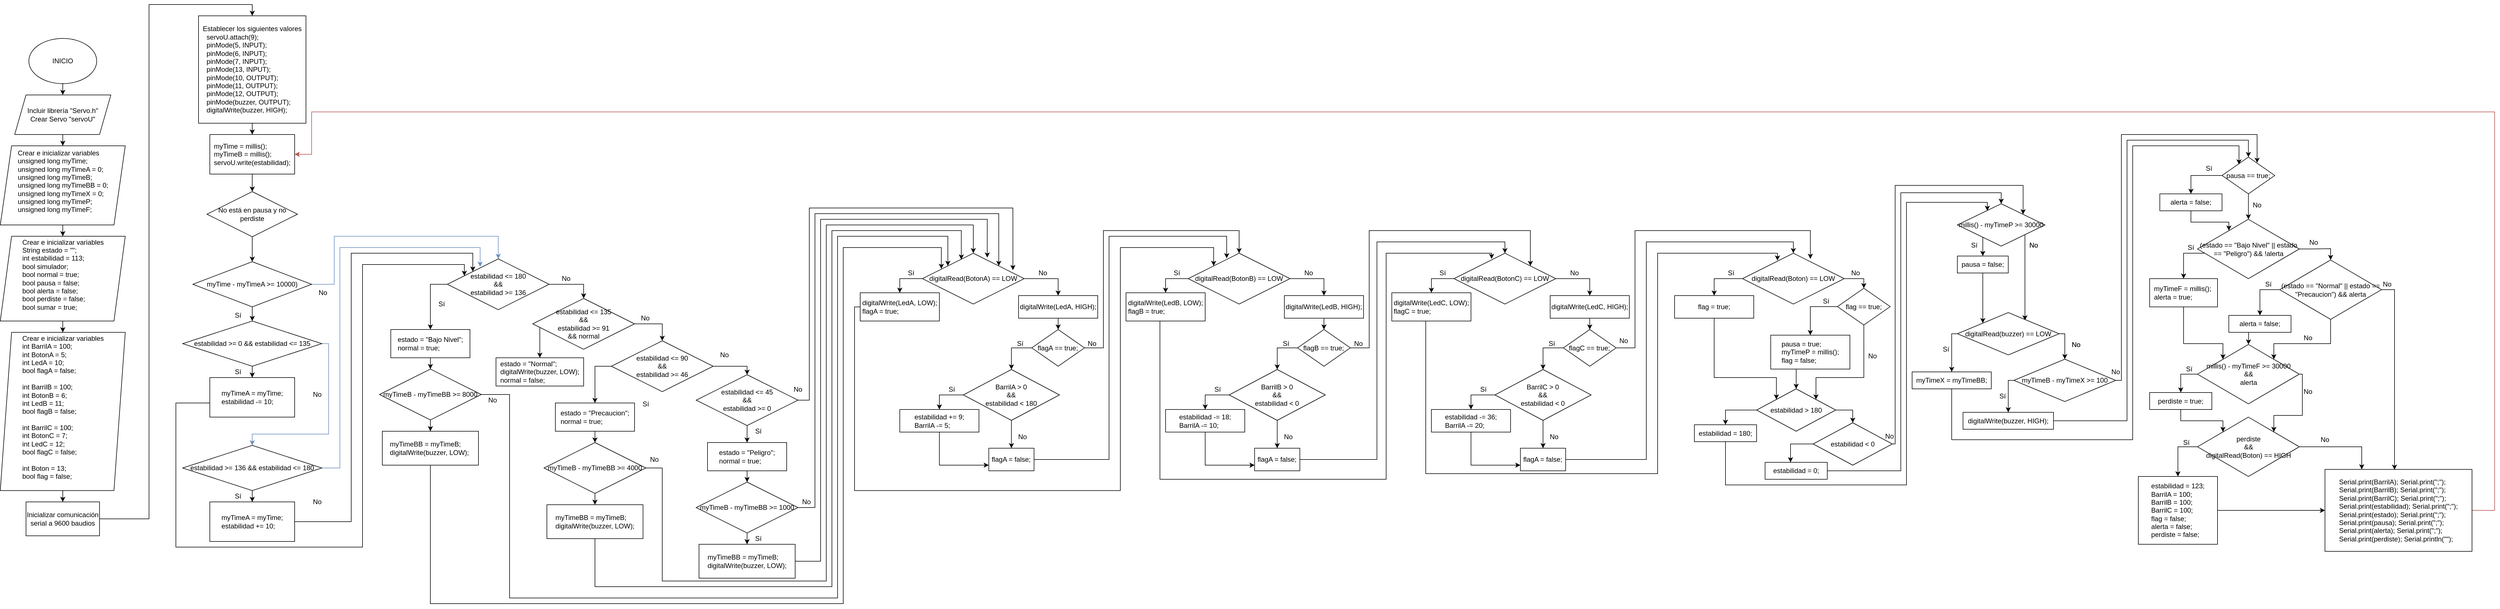 <mxfile version="15.5.6" type="device"><diagram id="Vjcd55OMp-Jn-DhPHovS" name="Page-1"><mxGraphModel dx="1422" dy="794" grid="1" gridSize="10" guides="1" tooltips="1" connect="1" arrows="1" fold="1" page="1" pageScale="1" pageWidth="827" pageHeight="1169" math="0" shadow="0"><root><mxCell id="0"/><mxCell id="1" parent="0"/><mxCell id="sGeRHo6wC4xItCL_h1Ov-9" style="edgeStyle=orthogonalEdgeStyle;rounded=0;orthogonalLoop=1;jettySize=auto;html=1;exitX=0.5;exitY=1;exitDx=0;exitDy=0;entryX=0.5;entryY=0;entryDx=0;entryDy=0;" edge="1" parent="1" source="sGeRHo6wC4xItCL_h1Ov-1" target="sGeRHo6wC4xItCL_h1Ov-3"><mxGeometry relative="1" as="geometry"/></mxCell><mxCell id="sGeRHo6wC4xItCL_h1Ov-1" value="INICIO" style="ellipse;whiteSpace=wrap;html=1;" vertex="1" parent="1"><mxGeometry x="100" y="80" width="120" height="80" as="geometry"/></mxCell><mxCell id="sGeRHo6wC4xItCL_h1Ov-10" style="edgeStyle=orthogonalEdgeStyle;rounded=0;orthogonalLoop=1;jettySize=auto;html=1;entryX=0.5;entryY=0;entryDx=0;entryDy=0;" edge="1" parent="1" source="sGeRHo6wC4xItCL_h1Ov-3" target="sGeRHo6wC4xItCL_h1Ov-4"><mxGeometry relative="1" as="geometry"/></mxCell><mxCell id="sGeRHo6wC4xItCL_h1Ov-3" value="Incluir librería &quot;Servo.h&quot;&lt;br&gt;Crear Servo &quot;servoU&quot;" style="shape=parallelogram;perimeter=parallelogramPerimeter;whiteSpace=wrap;html=1;fixedSize=1;" vertex="1" parent="1"><mxGeometry x="75" y="180" width="170" height="70" as="geometry"/></mxCell><mxCell id="sGeRHo6wC4xItCL_h1Ov-11" style="edgeStyle=orthogonalEdgeStyle;rounded=0;orthogonalLoop=1;jettySize=auto;html=1;entryX=0.5;entryY=0;entryDx=0;entryDy=0;" edge="1" parent="1" source="sGeRHo6wC4xItCL_h1Ov-4" target="sGeRHo6wC4xItCL_h1Ov-7"><mxGeometry relative="1" as="geometry"/></mxCell><mxCell id="sGeRHo6wC4xItCL_h1Ov-4" value="&lt;div style=&quot;text-align: justify&quot;&gt;&lt;span&gt;Crear e inicializar variables&lt;/span&gt;&lt;/div&gt;&lt;div style=&quot;text-align: justify&quot;&gt;unsigned long myTime;&lt;/div&gt;&lt;div style=&quot;text-align: justify&quot;&gt;unsigned long myTimeA = 0;&lt;/div&gt;&lt;div style=&quot;text-align: justify&quot;&gt;unsigned long myTimeB;&lt;/div&gt;&lt;div style=&quot;text-align: justify&quot;&gt;unsigned long myTimeBB = 0;&lt;/div&gt;&lt;div style=&quot;text-align: justify&quot;&gt;unsigned long myTimeX = 0;&lt;/div&gt;&lt;div style=&quot;text-align: justify&quot;&gt;unsigned long myTimeP;&lt;/div&gt;&lt;div style=&quot;text-align: justify&quot;&gt;unsigned long myTimeF;&lt;/div&gt;&lt;font color=&quot;rgba(0, 0, 0, 0)&quot; face=&quot;monospace&quot;&gt;&lt;div style=&quot;text-align: justify&quot;&gt;&lt;span style=&quot;font-size: 0px ; color: rgba(0 , 0 , 0 , 0)&quot;&gt;%3CmxGraphModel%3E%3Croot%3E%3CmxCell%20id%3D%220%22%2F%3E%3CmxCell%20id%3D%221%22%20parent%3D%220%22%2F%3E%3CmxCell%20id%3D%222%22%20value%3D%22Crear%20e%20inicializar%20variable%20boton%20con%20valor%203%22%20style%3D%22shape%3Dparallelogram%3Bperimeter%3DparallelogramPerimeter%3BwhiteSpace%3Dwrap%3Bhtml%3D1%3BfixedSize%3D1%3B%22%20vertex%3D%221%22%20parent%3D%221%22%3E%3CmxGeometry%20x%3D%22350%22%2&lt;/span&gt;&lt;/div&gt;&lt;/font&gt;" style="shape=parallelogram;perimeter=parallelogramPerimeter;whiteSpace=wrap;html=1;fixedSize=1;" vertex="1" parent="1"><mxGeometry x="49.5" y="270" width="221" height="140" as="geometry"/></mxCell><mxCell id="sGeRHo6wC4xItCL_h1Ov-12" style="edgeStyle=orthogonalEdgeStyle;rounded=0;orthogonalLoop=1;jettySize=auto;html=1;entryX=0.5;entryY=0;entryDx=0;entryDy=0;" edge="1" parent="1" source="sGeRHo6wC4xItCL_h1Ov-7" target="sGeRHo6wC4xItCL_h1Ov-8"><mxGeometry relative="1" as="geometry"/></mxCell><mxCell id="sGeRHo6wC4xItCL_h1Ov-7" value="&lt;div style=&quot;text-align: justify&quot;&gt;&lt;span&gt;Crear e inicializar variables&lt;/span&gt;&lt;/div&gt;&lt;div style=&quot;text-align: justify&quot;&gt;&lt;div&gt;String estado = &quot;&quot;;&lt;/div&gt;&lt;div&gt;int estabilidad = 113;&lt;/div&gt;&lt;div&gt;bool simulador;&lt;/div&gt;&lt;div&gt;bool normal = true;&lt;/div&gt;&lt;div&gt;bool pausa = false;&lt;/div&gt;&lt;div&gt;bool alerta = false;&lt;/div&gt;&lt;div&gt;bool perdiste = false;&lt;/div&gt;&lt;div&gt;bool sumar = true;&lt;/div&gt;&lt;/div&gt;&lt;font color=&quot;rgba(0, 0, 0, 0)&quot; face=&quot;monospace&quot;&gt;&lt;div style=&quot;text-align: justify&quot;&gt;&lt;span style=&quot;font-size: 0px ; color: rgba(0 , 0 , 0 , 0)&quot;&gt;%3CmxGraphModel%3E%3Croot%3E%3CmxCell%20id%3D%220%22%2F%3E%3CmxCell%20id%3D%221%22%20parent%3D%220%22%2F%3E%3CmxCell%20id%3D%222%22%20value%3D%22Crear%20e%20inicializar%20variable%20boton%20con%20valor%203%22%20style%3D%22shape%3Dparallelogram%3Bperimeter%3DparallelogramPerimeter%3BwhiteSpace%3Dwrap%3Bhtml%3D1%3BfixedSize%3D1%3B%22%20vertex%3D%221%22%20parent%3D%221%22%3E%3CmxGeometry%20x%3D%22350%22%2&lt;/span&gt;&lt;/div&gt;&lt;/font&gt;" style="shape=parallelogram;perimeter=parallelogramPerimeter;whiteSpace=wrap;html=1;fixedSize=1;" vertex="1" parent="1"><mxGeometry x="49.5" y="430" width="221" height="150" as="geometry"/></mxCell><mxCell id="sGeRHo6wC4xItCL_h1Ov-17" style="edgeStyle=orthogonalEdgeStyle;rounded=0;orthogonalLoop=1;jettySize=auto;html=1;entryX=0.5;entryY=0;entryDx=0;entryDy=0;" edge="1" parent="1" source="sGeRHo6wC4xItCL_h1Ov-8" target="sGeRHo6wC4xItCL_h1Ov-13"><mxGeometry relative="1" as="geometry"/></mxCell><mxCell id="sGeRHo6wC4xItCL_h1Ov-8" value="&lt;div style=&quot;text-align: justify&quot;&gt;&lt;span&gt;Crear e inicializar variables&lt;/span&gt;&lt;/div&gt;&lt;div style=&quot;text-align: justify&quot;&gt;&lt;div&gt;int BarrilA = 100;&lt;/div&gt;&lt;div&gt;int BotonA = 5;&lt;/div&gt;&lt;div&gt;int LedA = 10;&lt;/div&gt;&lt;div&gt;bool flagA = false;&lt;/div&gt;&lt;div&gt;&lt;br&gt;&lt;/div&gt;&lt;div&gt;int BarrilB = 100;&lt;/div&gt;&lt;div&gt;int BotonB = 6;&lt;/div&gt;&lt;div&gt;int LedB = 11;&lt;/div&gt;&lt;div&gt;bool flagB = false;&lt;/div&gt;&lt;div&gt;&lt;br&gt;&lt;/div&gt;&lt;div&gt;int BarrilC = 100;&lt;/div&gt;&lt;div&gt;int BotonC = 7;&lt;/div&gt;&lt;div&gt;int LedC = 12;&lt;/div&gt;&lt;div&gt;bool flagC = false;&lt;/div&gt;&lt;div&gt;&lt;br&gt;&lt;/div&gt;&lt;div&gt;int Boton = 13;&lt;/div&gt;&lt;div&gt;bool flag = false;&lt;/div&gt;&lt;/div&gt;&lt;font color=&quot;rgba(0, 0, 0, 0)&quot; face=&quot;monospace&quot;&gt;&lt;div style=&quot;text-align: justify&quot;&gt;&lt;span style=&quot;font-size: 0px ; color: rgba(0 , 0 , 0 , 0)&quot;&gt;%3CmxGraphModel%3E%3Croot%3E%3CmxCell%20id%3D%220%22%2F%3E%3CmxCell%20id%3D%221%22%20parent%3D%220%22%2F%3E%3CmxCell%20id%3D%222%22%20value%3D%22Crear%20e%20inicializar%20variable%20boton%20con%20valor%203%22%20style%3D%22shape%3Dparallelogram%3Bperimeter%3DparallelogramPerimeter%3BwhiteSpace%3Dwrap%3Bhtml%3D1%3BfixedSize%3D1%3B%22%20vertex%3D%221%22%20parent%3D%221%22%3E%3CmxGeometry%20x%3D%22350%22%2&lt;/span&gt;&lt;/div&gt;&lt;/font&gt;" style="shape=parallelogram;perimeter=parallelogramPerimeter;whiteSpace=wrap;html=1;fixedSize=1;" vertex="1" parent="1"><mxGeometry x="49.5" y="600" width="221" height="280" as="geometry"/></mxCell><mxCell id="sGeRHo6wC4xItCL_h1Ov-18" style="edgeStyle=orthogonalEdgeStyle;rounded=0;orthogonalLoop=1;jettySize=auto;html=1;entryX=0.5;entryY=0;entryDx=0;entryDy=0;" edge="1" parent="1" source="sGeRHo6wC4xItCL_h1Ov-13" target="sGeRHo6wC4xItCL_h1Ov-14"><mxGeometry relative="1" as="geometry"/></mxCell><mxCell id="sGeRHo6wC4xItCL_h1Ov-13" value="&lt;div&gt;&lt;span&gt;Inicializar comunicación serial a 9600 baudios&lt;/span&gt;&lt;/div&gt;" style="rounded=0;whiteSpace=wrap;html=1;align=center;" vertex="1" parent="1"><mxGeometry x="95" y="900" width="130" height="60" as="geometry"/></mxCell><mxCell id="sGeRHo6wC4xItCL_h1Ov-291" style="edgeStyle=orthogonalEdgeStyle;rounded=0;orthogonalLoop=1;jettySize=auto;html=1;entryX=0.5;entryY=0;entryDx=0;entryDy=0;" edge="1" parent="1" source="sGeRHo6wC4xItCL_h1Ov-14" target="sGeRHo6wC4xItCL_h1Ov-19"><mxGeometry relative="1" as="geometry"/></mxCell><mxCell id="sGeRHo6wC4xItCL_h1Ov-14" value="&lt;div style=&quot;text-align: justify&quot;&gt;&lt;span&gt;Establecer los siguientes valores&lt;/span&gt;&lt;/div&gt;&lt;div style=&quot;text-align: justify&quot;&gt;&lt;span&gt;&amp;nbsp; servoU.attach(9);&lt;/span&gt;&lt;/div&gt;&lt;div style=&quot;text-align: justify&quot;&gt;&lt;span&gt;&lt;div&gt;&amp;nbsp; pinMode(5, INPUT);&lt;/div&gt;&lt;div&gt;&amp;nbsp; pinMode(6, INPUT);&lt;/div&gt;&lt;div&gt;&amp;nbsp; pinMode(7, INPUT);&lt;/div&gt;&lt;div&gt;&amp;nbsp; pinMode(13, INPUT);&lt;/div&gt;&lt;div&gt;&amp;nbsp; pinMode(10, OUTPUT);&lt;/div&gt;&lt;div&gt;&amp;nbsp; pinMode(11, OUTPUT);&amp;nbsp;&amp;nbsp;&lt;/div&gt;&lt;div&gt;&amp;nbsp; pinMode(12, OUTPUT);&lt;/div&gt;&lt;div&gt;&amp;nbsp; pinMode(buzzer, OUTPUT);&lt;/div&gt;&lt;div&gt;&amp;nbsp; digitalWrite(buzzer, HIGH);&lt;/div&gt;&lt;/span&gt;&lt;/div&gt;" style="rounded=0;whiteSpace=wrap;html=1;" vertex="1" parent="1"><mxGeometry x="400" y="40" width="190" height="190" as="geometry"/></mxCell><mxCell id="sGeRHo6wC4xItCL_h1Ov-21" style="edgeStyle=orthogonalEdgeStyle;rounded=0;orthogonalLoop=1;jettySize=auto;html=1;entryX=0.5;entryY=0;entryDx=0;entryDy=0;" edge="1" parent="1" source="sGeRHo6wC4xItCL_h1Ov-19" target="sGeRHo6wC4xItCL_h1Ov-20"><mxGeometry relative="1" as="geometry"/></mxCell><mxCell id="sGeRHo6wC4xItCL_h1Ov-19" value="&lt;div style=&quot;text-align: justify&quot;&gt;&lt;div&gt;myTime = millis();&lt;/div&gt;&lt;div&gt;&lt;span&gt;myTimeB = millis();&lt;/span&gt;&lt;/div&gt;&lt;div&gt;&lt;span&gt;servoU.write(estabilidad);&lt;/span&gt;&lt;/div&gt;&lt;/div&gt;" style="rounded=0;whiteSpace=wrap;html=1;" vertex="1" parent="1"><mxGeometry x="420" y="250" width="150" height="70" as="geometry"/></mxCell><mxCell id="sGeRHo6wC4xItCL_h1Ov-289" style="edgeStyle=orthogonalEdgeStyle;rounded=0;orthogonalLoop=1;jettySize=auto;html=1;entryX=0.5;entryY=0;entryDx=0;entryDy=0;" edge="1" parent="1" source="sGeRHo6wC4xItCL_h1Ov-20" target="sGeRHo6wC4xItCL_h1Ov-23"><mxGeometry relative="1" as="geometry"/></mxCell><mxCell id="sGeRHo6wC4xItCL_h1Ov-20" value="No está en pausa y no perdiste" style="rhombus;whiteSpace=wrap;html=1;align=center;" vertex="1" parent="1"><mxGeometry x="415" y="351" width="160" height="80" as="geometry"/></mxCell><mxCell id="sGeRHo6wC4xItCL_h1Ov-34" style="edgeStyle=orthogonalEdgeStyle;rounded=0;orthogonalLoop=1;jettySize=auto;html=1;entryX=0.167;entryY=0.333;entryDx=0;entryDy=0;entryPerimeter=0;" edge="1" parent="1" source="sGeRHo6wC4xItCL_h1Ov-22" target="sGeRHo6wC4xItCL_h1Ov-69"><mxGeometry relative="1" as="geometry"><mxPoint x="442.5" y="1010" as="targetPoint"/><Array as="points"><mxPoint x="360" y="725"/><mxPoint x="360" y="980"/><mxPoint x="690" y="980"/><mxPoint x="690" y="480"/><mxPoint x="870" y="480"/></Array></mxGeometry></mxCell><mxCell id="sGeRHo6wC4xItCL_h1Ov-22" value="&lt;div style=&quot;text-align: justify&quot;&gt;&lt;div&gt;myTimeA = myTime;&lt;/div&gt;&lt;div&gt;&lt;span&gt;estabilidad -= 10;&lt;/span&gt;&lt;/div&gt;&lt;/div&gt;" style="rounded=0;whiteSpace=wrap;html=1;" vertex="1" parent="1"><mxGeometry x="420" y="680" width="150" height="70" as="geometry"/></mxCell><mxCell id="sGeRHo6wC4xItCL_h1Ov-27" style="edgeStyle=orthogonalEdgeStyle;rounded=0;orthogonalLoop=1;jettySize=auto;html=1;entryX=0.5;entryY=0;entryDx=0;entryDy=0;" edge="1" parent="1" source="sGeRHo6wC4xItCL_h1Ov-23" target="sGeRHo6wC4xItCL_h1Ov-24"><mxGeometry relative="1" as="geometry"/></mxCell><mxCell id="sGeRHo6wC4xItCL_h1Ov-38" style="edgeStyle=orthogonalEdgeStyle;rounded=0;orthogonalLoop=1;jettySize=auto;html=1;entryX=0.5;entryY=0;entryDx=0;entryDy=0;fillColor=#dae8fc;strokeColor=#6c8ebf;" edge="1" parent="1" source="sGeRHo6wC4xItCL_h1Ov-23" target="sGeRHo6wC4xItCL_h1Ov-69"><mxGeometry relative="1" as="geometry"><Array as="points"><mxPoint x="640" y="515"/><mxPoint x="640" y="430"/><mxPoint x="930" y="430"/></Array></mxGeometry></mxCell><mxCell id="sGeRHo6wC4xItCL_h1Ov-23" value="myTime - myTimeA &amp;gt;= 10000)" style="rhombus;whiteSpace=wrap;html=1;align=center;" vertex="1" parent="1"><mxGeometry x="390" y="475" width="210" height="80" as="geometry"/></mxCell><mxCell id="sGeRHo6wC4xItCL_h1Ov-28" style="edgeStyle=orthogonalEdgeStyle;rounded=0;orthogonalLoop=1;jettySize=auto;html=1;entryX=0.5;entryY=0;entryDx=0;entryDy=0;" edge="1" parent="1" source="sGeRHo6wC4xItCL_h1Ov-24" target="sGeRHo6wC4xItCL_h1Ov-22"><mxGeometry relative="1" as="geometry"/></mxCell><mxCell id="sGeRHo6wC4xItCL_h1Ov-29" style="edgeStyle=orthogonalEdgeStyle;rounded=0;orthogonalLoop=1;jettySize=auto;html=1;entryX=0.5;entryY=0;entryDx=0;entryDy=0;fillColor=#dae8fc;strokeColor=#6c8ebf;" edge="1" parent="1" source="sGeRHo6wC4xItCL_h1Ov-24" target="sGeRHo6wC4xItCL_h1Ov-25"><mxGeometry relative="1" as="geometry"><Array as="points"><mxPoint x="630" y="620"/><mxPoint x="630" y="780"/><mxPoint x="495" y="780"/></Array></mxGeometry></mxCell><mxCell id="sGeRHo6wC4xItCL_h1Ov-24" value="estabilidad &amp;gt;= 0 &amp;amp;&amp;amp; estabilidad &amp;lt;= 135" style="rhombus;whiteSpace=wrap;html=1;align=center;" vertex="1" parent="1"><mxGeometry x="372" y="580" width="246" height="80" as="geometry"/></mxCell><mxCell id="sGeRHo6wC4xItCL_h1Ov-30" style="edgeStyle=orthogonalEdgeStyle;rounded=0;orthogonalLoop=1;jettySize=auto;html=1;" edge="1" parent="1" source="sGeRHo6wC4xItCL_h1Ov-25" target="sGeRHo6wC4xItCL_h1Ov-26"><mxGeometry relative="1" as="geometry"/></mxCell><mxCell id="sGeRHo6wC4xItCL_h1Ov-37" style="edgeStyle=orthogonalEdgeStyle;rounded=0;orthogonalLoop=1;jettySize=auto;html=1;entryX=0.322;entryY=0.156;entryDx=0;entryDy=0;fillColor=#dae8fc;strokeColor=#6c8ebf;entryPerimeter=0;" edge="1" parent="1" source="sGeRHo6wC4xItCL_h1Ov-25" target="sGeRHo6wC4xItCL_h1Ov-69"><mxGeometry relative="1" as="geometry"><Array as="points"><mxPoint x="650" y="840"/><mxPoint x="650" y="450"/><mxPoint x="898" y="450"/></Array></mxGeometry></mxCell><mxCell id="sGeRHo6wC4xItCL_h1Ov-25" value="estabilidad &amp;gt;= 136 &amp;amp;&amp;amp; estabilidad &amp;lt;= 180" style="rhombus;whiteSpace=wrap;html=1;align=center;" vertex="1" parent="1"><mxGeometry x="372" y="800" width="246" height="80" as="geometry"/></mxCell><mxCell id="sGeRHo6wC4xItCL_h1Ov-108" style="edgeStyle=orthogonalEdgeStyle;rounded=0;orthogonalLoop=1;jettySize=auto;html=1;entryX=0;entryY=0;entryDx=0;entryDy=0;" edge="1" parent="1" source="sGeRHo6wC4xItCL_h1Ov-26" target="sGeRHo6wC4xItCL_h1Ov-69"><mxGeometry relative="1" as="geometry"><Array as="points"><mxPoint x="670" y="935"/><mxPoint x="670" y="460"/><mxPoint x="885" y="460"/></Array></mxGeometry></mxCell><mxCell id="sGeRHo6wC4xItCL_h1Ov-26" value="&lt;div style=&quot;text-align: justify&quot;&gt;&lt;div&gt;myTimeA = myTime;&lt;/div&gt;&lt;div&gt;&lt;span&gt;estabilidad += 10;&lt;/span&gt;&lt;/div&gt;&lt;/div&gt;" style="rounded=0;whiteSpace=wrap;html=1;" vertex="1" parent="1"><mxGeometry x="420" y="900" width="150" height="70" as="geometry"/></mxCell><mxCell id="sGeRHo6wC4xItCL_h1Ov-31" value="Sí" style="text;html=1;strokeColor=none;fillColor=none;align=center;verticalAlign=middle;whiteSpace=wrap;rounded=0;" vertex="1" parent="1"><mxGeometry x="450" y="560" width="40" height="20" as="geometry"/></mxCell><mxCell id="sGeRHo6wC4xItCL_h1Ov-32" value="Sí" style="text;html=1;strokeColor=none;fillColor=none;align=center;verticalAlign=middle;whiteSpace=wrap;rounded=0;" vertex="1" parent="1"><mxGeometry x="450" y="660" width="40" height="20" as="geometry"/></mxCell><mxCell id="sGeRHo6wC4xItCL_h1Ov-33" value="No" style="text;html=1;strokeColor=none;fillColor=none;align=center;verticalAlign=middle;whiteSpace=wrap;rounded=0;" vertex="1" parent="1"><mxGeometry x="590" y="700" width="40" height="20" as="geometry"/></mxCell><mxCell id="sGeRHo6wC4xItCL_h1Ov-39" value="No" style="text;html=1;strokeColor=none;fillColor=none;align=center;verticalAlign=middle;whiteSpace=wrap;rounded=0;" vertex="1" parent="1"><mxGeometry x="600" y="520" width="40" height="20" as="geometry"/></mxCell><mxCell id="sGeRHo6wC4xItCL_h1Ov-40" value="No" style="text;html=1;strokeColor=none;fillColor=none;align=center;verticalAlign=middle;whiteSpace=wrap;rounded=0;" vertex="1" parent="1"><mxGeometry x="590" y="890" width="40" height="20" as="geometry"/></mxCell><mxCell id="sGeRHo6wC4xItCL_h1Ov-41" value="Sí" style="text;html=1;strokeColor=none;fillColor=none;align=center;verticalAlign=middle;whiteSpace=wrap;rounded=0;" vertex="1" parent="1"><mxGeometry x="450" y="880" width="40" height="20" as="geometry"/></mxCell><mxCell id="sGeRHo6wC4xItCL_h1Ov-72" style="edgeStyle=orthogonalEdgeStyle;rounded=0;orthogonalLoop=1;jettySize=auto;html=1;entryX=0.5;entryY=0;entryDx=0;entryDy=0;" edge="1" parent="1" source="sGeRHo6wC4xItCL_h1Ov-69" target="sGeRHo6wC4xItCL_h1Ov-70"><mxGeometry relative="1" as="geometry"><Array as="points"><mxPoint x="810" y="515"/></Array></mxGeometry></mxCell><mxCell id="sGeRHo6wC4xItCL_h1Ov-83" style="edgeStyle=orthogonalEdgeStyle;rounded=0;orthogonalLoop=1;jettySize=auto;html=1;entryX=0.5;entryY=0;entryDx=0;entryDy=0;" edge="1" parent="1" source="sGeRHo6wC4xItCL_h1Ov-69" target="sGeRHo6wC4xItCL_h1Ov-77"><mxGeometry relative="1" as="geometry"><Array as="points"><mxPoint x="1081" y="515"/></Array></mxGeometry></mxCell><mxCell id="sGeRHo6wC4xItCL_h1Ov-69" value="estabilidad &amp;lt;= 180&lt;br&gt;&amp;amp;&amp;amp;&lt;br&gt;estabilidad &amp;gt;= 136" style="rhombus;whiteSpace=wrap;html=1;align=center;" vertex="1" parent="1"><mxGeometry x="840" y="470" width="180" height="90" as="geometry"/></mxCell><mxCell id="sGeRHo6wC4xItCL_h1Ov-73" style="edgeStyle=orthogonalEdgeStyle;rounded=0;orthogonalLoop=1;jettySize=auto;html=1;entryX=0.5;entryY=0;entryDx=0;entryDy=0;" edge="1" parent="1" source="sGeRHo6wC4xItCL_h1Ov-70" target="sGeRHo6wC4xItCL_h1Ov-71"><mxGeometry relative="1" as="geometry"/></mxCell><mxCell id="sGeRHo6wC4xItCL_h1Ov-70" value="&lt;div style=&quot;text-align: justify&quot;&gt;estado = &quot;Bajo Nivel&quot;;&lt;/div&gt;&lt;div style=&quot;text-align: justify&quot;&gt;normal = true;&amp;nbsp;&lt;br&gt;&lt;/div&gt;" style="rounded=0;whiteSpace=wrap;html=1;" vertex="1" parent="1"><mxGeometry x="740" y="595" width="140" height="50" as="geometry"/></mxCell><mxCell id="sGeRHo6wC4xItCL_h1Ov-75" style="edgeStyle=orthogonalEdgeStyle;rounded=0;orthogonalLoop=1;jettySize=auto;html=1;entryX=0.5;entryY=0;entryDx=0;entryDy=0;" edge="1" parent="1" source="sGeRHo6wC4xItCL_h1Ov-71" target="sGeRHo6wC4xItCL_h1Ov-74"><mxGeometry relative="1" as="geometry"/></mxCell><mxCell id="sGeRHo6wC4xItCL_h1Ov-202" style="edgeStyle=orthogonalEdgeStyle;rounded=0;orthogonalLoop=1;jettySize=auto;html=1;entryX=0;entryY=0;entryDx=0;entryDy=0;" edge="1" parent="1" source="sGeRHo6wC4xItCL_h1Ov-71" target="sGeRHo6wC4xItCL_h1Ov-109"><mxGeometry relative="1" as="geometry"><Array as="points"><mxPoint x="950" y="710"/><mxPoint x="950" y="1070"/><mxPoint x="1530" y="1070"/><mxPoint x="1530" y="430"/><mxPoint x="1725" y="430"/></Array></mxGeometry></mxCell><mxCell id="sGeRHo6wC4xItCL_h1Ov-71" value="myTimeB - myTimeBB &amp;gt;= 8000" style="rhombus;whiteSpace=wrap;html=1;align=center;" vertex="1" parent="1"><mxGeometry x="720" y="665" width="180" height="90" as="geometry"/></mxCell><mxCell id="sGeRHo6wC4xItCL_h1Ov-204" style="edgeStyle=orthogonalEdgeStyle;rounded=0;orthogonalLoop=1;jettySize=auto;html=1;entryX=0.186;entryY=0.308;entryDx=0;entryDy=0;entryPerimeter=0;" edge="1" parent="1" source="sGeRHo6wC4xItCL_h1Ov-74" target="sGeRHo6wC4xItCL_h1Ov-109"><mxGeometry relative="1" as="geometry"><Array as="points"><mxPoint x="810" y="1080"/><mxPoint x="1540" y="1080"/><mxPoint x="1540" y="450"/><mxPoint x="1713" y="450"/></Array></mxGeometry></mxCell><mxCell id="sGeRHo6wC4xItCL_h1Ov-74" value="&lt;div style=&quot;text-align: justify&quot;&gt;&lt;div&gt;myTimeBB = myTimeB;&lt;/div&gt;&lt;div&gt;&lt;span&gt;digitalWrite(buzzer, LOW);&amp;nbsp;&lt;/span&gt;&lt;/div&gt;&lt;/div&gt;" style="rounded=0;whiteSpace=wrap;html=1;" vertex="1" parent="1"><mxGeometry x="725" y="775" width="170" height="60" as="geometry"/></mxCell><mxCell id="sGeRHo6wC4xItCL_h1Ov-76" style="edgeStyle=orthogonalEdgeStyle;rounded=0;orthogonalLoop=1;jettySize=auto;html=1;entryX=0.5;entryY=0;entryDx=0;entryDy=0;" edge="1" parent="1" source="sGeRHo6wC4xItCL_h1Ov-77" target="sGeRHo6wC4xItCL_h1Ov-79"><mxGeometry relative="1" as="geometry"><Array as="points"><mxPoint x="1004" y="595"/></Array></mxGeometry></mxCell><mxCell id="sGeRHo6wC4xItCL_h1Ov-104" style="edgeStyle=orthogonalEdgeStyle;rounded=0;orthogonalLoop=1;jettySize=auto;html=1;entryX=0.5;entryY=0;entryDx=0;entryDy=0;" edge="1" parent="1" source="sGeRHo6wC4xItCL_h1Ov-77" target="sGeRHo6wC4xItCL_h1Ov-88"><mxGeometry relative="1" as="geometry"><Array as="points"><mxPoint x="1220" y="585"/></Array></mxGeometry></mxCell><mxCell id="sGeRHo6wC4xItCL_h1Ov-77" value="estabilidad &amp;lt;= 135&lt;br&gt;&amp;amp;&amp;amp;&lt;br&gt;estabilidad &amp;gt;= 91&lt;br&gt;&amp;amp;&amp;amp; normal" style="rhombus;whiteSpace=wrap;html=1;align=center;" vertex="1" parent="1"><mxGeometry x="991" y="540" width="180" height="90" as="geometry"/></mxCell><mxCell id="sGeRHo6wC4xItCL_h1Ov-79" value="&lt;div style=&quot;text-align: justify&quot;&gt;&lt;div&gt;estado = &quot;Normal&quot;;&amp;nbsp;&amp;nbsp;&lt;/div&gt;&lt;div&gt;&lt;span&gt;digitalWrite(buzzer, LOW);&lt;/span&gt;&lt;/div&gt;&lt;div&gt;&lt;span&gt;normal = false;&lt;/span&gt;&lt;/div&gt;&lt;/div&gt;" style="rounded=0;whiteSpace=wrap;html=1;" vertex="1" parent="1"><mxGeometry x="926" y="645" width="155" height="50" as="geometry"/></mxCell><mxCell id="sGeRHo6wC4xItCL_h1Ov-84" value="No" style="text;html=1;strokeColor=none;fillColor=none;align=center;verticalAlign=middle;whiteSpace=wrap;rounded=0;" vertex="1" parent="1"><mxGeometry x="1030" y="495" width="40" height="20" as="geometry"/></mxCell><mxCell id="sGeRHo6wC4xItCL_h1Ov-85" value="Sí" style="text;html=1;strokeColor=none;fillColor=none;align=center;verticalAlign=middle;whiteSpace=wrap;rounded=0;" vertex="1" parent="1"><mxGeometry x="810" y="540" width="40" height="20" as="geometry"/></mxCell><mxCell id="sGeRHo6wC4xItCL_h1Ov-87" style="edgeStyle=orthogonalEdgeStyle;rounded=0;orthogonalLoop=1;jettySize=auto;html=1;entryX=0.5;entryY=0;entryDx=0;entryDy=0;" edge="1" parent="1" source="sGeRHo6wC4xItCL_h1Ov-88" target="sGeRHo6wC4xItCL_h1Ov-90"><mxGeometry relative="1" as="geometry"><Array as="points"><mxPoint x="1101" y="660"/></Array></mxGeometry></mxCell><mxCell id="sGeRHo6wC4xItCL_h1Ov-105" style="edgeStyle=orthogonalEdgeStyle;rounded=0;orthogonalLoop=1;jettySize=auto;html=1;entryX=0.5;entryY=0;entryDx=0;entryDy=0;" edge="1" parent="1" source="sGeRHo6wC4xItCL_h1Ov-88" target="sGeRHo6wC4xItCL_h1Ov-97"><mxGeometry relative="1" as="geometry"><Array as="points"><mxPoint x="1370" y="660"/></Array></mxGeometry></mxCell><mxCell id="sGeRHo6wC4xItCL_h1Ov-88" value="estabilidad &amp;lt;= 90&lt;br&gt;&amp;amp;&amp;amp;&lt;br&gt;estabilidad &amp;gt;= 46" style="rhombus;whiteSpace=wrap;html=1;align=center;" vertex="1" parent="1"><mxGeometry x="1130" y="615" width="180" height="90" as="geometry"/></mxCell><mxCell id="sGeRHo6wC4xItCL_h1Ov-89" style="edgeStyle=orthogonalEdgeStyle;rounded=0;orthogonalLoop=1;jettySize=auto;html=1;entryX=0.5;entryY=0;entryDx=0;entryDy=0;" edge="1" parent="1" source="sGeRHo6wC4xItCL_h1Ov-90" target="sGeRHo6wC4xItCL_h1Ov-92"><mxGeometry relative="1" as="geometry"/></mxCell><mxCell id="sGeRHo6wC4xItCL_h1Ov-90" value="&lt;div style=&quot;text-align: justify&quot;&gt;estado = &quot;Precaucion&quot;;&lt;br&gt;&lt;/div&gt;&lt;div style=&quot;text-align: justify&quot;&gt;normal = true;&lt;br&gt;&lt;/div&gt;" style="rounded=0;whiteSpace=wrap;html=1;" vertex="1" parent="1"><mxGeometry x="1031" y="725" width="140" height="50" as="geometry"/></mxCell><mxCell id="sGeRHo6wC4xItCL_h1Ov-91" style="edgeStyle=orthogonalEdgeStyle;rounded=0;orthogonalLoop=1;jettySize=auto;html=1;entryX=0.5;entryY=0;entryDx=0;entryDy=0;" edge="1" parent="1" source="sGeRHo6wC4xItCL_h1Ov-92" target="sGeRHo6wC4xItCL_h1Ov-93"><mxGeometry relative="1" as="geometry"/></mxCell><mxCell id="sGeRHo6wC4xItCL_h1Ov-198" style="edgeStyle=orthogonalEdgeStyle;rounded=0;orthogonalLoop=1;jettySize=auto;html=1;entryX=0.5;entryY=0;entryDx=0;entryDy=0;" edge="1" parent="1" source="sGeRHo6wC4xItCL_h1Ov-92" target="sGeRHo6wC4xItCL_h1Ov-109"><mxGeometry relative="1" as="geometry"><Array as="points"><mxPoint x="1220" y="840"/><mxPoint x="1220" y="1040"/><mxPoint x="1510" y="1040"/><mxPoint x="1510" y="410"/><mxPoint x="1770" y="410"/></Array></mxGeometry></mxCell><mxCell id="sGeRHo6wC4xItCL_h1Ov-92" value="myTimeB - myTimeBB &amp;gt;= 4000" style="rhombus;whiteSpace=wrap;html=1;align=center;" vertex="1" parent="1"><mxGeometry x="1011" y="795" width="180" height="90" as="geometry"/></mxCell><mxCell id="sGeRHo6wC4xItCL_h1Ov-201" style="edgeStyle=orthogonalEdgeStyle;rounded=0;orthogonalLoop=1;jettySize=auto;html=1;entryX=0.382;entryY=0.125;entryDx=0;entryDy=0;entryPerimeter=0;" edge="1" parent="1" source="sGeRHo6wC4xItCL_h1Ov-93" target="sGeRHo6wC4xItCL_h1Ov-109"><mxGeometry relative="1" as="geometry"><Array as="points"><mxPoint x="1101" y="1050"/><mxPoint x="1520" y="1050"/><mxPoint x="1520" y="420"/><mxPoint x="1749" y="420"/></Array></mxGeometry></mxCell><mxCell id="sGeRHo6wC4xItCL_h1Ov-93" value="&lt;div style=&quot;text-align: justify&quot;&gt;&lt;div&gt;myTimeBB = myTimeB;&lt;/div&gt;&lt;div&gt;&lt;span&gt;digitalWrite(buzzer, LOW);&lt;/span&gt;&lt;/div&gt;&lt;/div&gt;" style="rounded=0;whiteSpace=wrap;html=1;" vertex="1" parent="1"><mxGeometry x="1016" y="905" width="170" height="60" as="geometry"/></mxCell><mxCell id="sGeRHo6wC4xItCL_h1Ov-94" value="Sí" style="text;html=1;strokeColor=none;fillColor=none;align=center;verticalAlign=middle;whiteSpace=wrap;rounded=0;" vertex="1" parent="1"><mxGeometry x="1171" y="716.5" width="40" height="20" as="geometry"/></mxCell><mxCell id="sGeRHo6wC4xItCL_h1Ov-96" style="edgeStyle=orthogonalEdgeStyle;rounded=0;orthogonalLoop=1;jettySize=auto;html=1;entryX=0.5;entryY=0;entryDx=0;entryDy=0;" edge="1" parent="1" source="sGeRHo6wC4xItCL_h1Ov-97" target="sGeRHo6wC4xItCL_h1Ov-99"><mxGeometry relative="1" as="geometry"><Array as="points"><mxPoint x="1370" y="780"/></Array></mxGeometry></mxCell><mxCell id="sGeRHo6wC4xItCL_h1Ov-192" style="edgeStyle=orthogonalEdgeStyle;rounded=0;orthogonalLoop=1;jettySize=auto;html=1;entryX=0.889;entryY=0.333;entryDx=0;entryDy=0;entryPerimeter=0;" edge="1" parent="1" source="sGeRHo6wC4xItCL_h1Ov-97" target="sGeRHo6wC4xItCL_h1Ov-109"><mxGeometry relative="1" as="geometry"><Array as="points"><mxPoint x="1480" y="720"/><mxPoint x="1480" y="380"/><mxPoint x="1840" y="380"/></Array></mxGeometry></mxCell><mxCell id="sGeRHo6wC4xItCL_h1Ov-97" value="estabilidad &amp;lt;= 45&lt;br&gt;&amp;amp;&amp;amp;&lt;br&gt;estabilidad &amp;gt;= 0" style="rhombus;whiteSpace=wrap;html=1;align=center;" vertex="1" parent="1"><mxGeometry x="1280" y="675" width="180" height="90" as="geometry"/></mxCell><mxCell id="sGeRHo6wC4xItCL_h1Ov-98" style="edgeStyle=orthogonalEdgeStyle;rounded=0;orthogonalLoop=1;jettySize=auto;html=1;entryX=0.5;entryY=0;entryDx=0;entryDy=0;" edge="1" parent="1" source="sGeRHo6wC4xItCL_h1Ov-99" target="sGeRHo6wC4xItCL_h1Ov-101"><mxGeometry relative="1" as="geometry"/></mxCell><mxCell id="sGeRHo6wC4xItCL_h1Ov-99" value="&lt;div style=&quot;text-align: justify&quot;&gt;estado = &quot;Peligro&quot;;&lt;br&gt;&lt;/div&gt;&lt;div style=&quot;text-align: justify&quot;&gt;normal = true;&lt;br&gt;&lt;/div&gt;" style="rounded=0;whiteSpace=wrap;html=1;" vertex="1" parent="1"><mxGeometry x="1300" y="795" width="140" height="50" as="geometry"/></mxCell><mxCell id="sGeRHo6wC4xItCL_h1Ov-100" style="edgeStyle=orthogonalEdgeStyle;rounded=0;orthogonalLoop=1;jettySize=auto;html=1;entryX=0.5;entryY=0;entryDx=0;entryDy=0;" edge="1" parent="1" source="sGeRHo6wC4xItCL_h1Ov-101" target="sGeRHo6wC4xItCL_h1Ov-102"><mxGeometry relative="1" as="geometry"/></mxCell><mxCell id="sGeRHo6wC4xItCL_h1Ov-194" style="edgeStyle=orthogonalEdgeStyle;rounded=0;orthogonalLoop=1;jettySize=auto;html=1;entryX=1;entryY=0;entryDx=0;entryDy=0;" edge="1" parent="1" source="sGeRHo6wC4xItCL_h1Ov-101" target="sGeRHo6wC4xItCL_h1Ov-109"><mxGeometry relative="1" as="geometry"><Array as="points"><mxPoint x="1490" y="910"/><mxPoint x="1490" y="390"/><mxPoint x="1815" y="390"/></Array></mxGeometry></mxCell><mxCell id="sGeRHo6wC4xItCL_h1Ov-101" value="myTimeB - myTimeBB &amp;gt;= 1000" style="rhombus;whiteSpace=wrap;html=1;align=center;" vertex="1" parent="1"><mxGeometry x="1280" y="865" width="180" height="90" as="geometry"/></mxCell><mxCell id="sGeRHo6wC4xItCL_h1Ov-197" style="edgeStyle=orthogonalEdgeStyle;rounded=0;orthogonalLoop=1;jettySize=auto;html=1;entryX=0.637;entryY=0.086;entryDx=0;entryDy=0;entryPerimeter=0;" edge="1" parent="1" source="sGeRHo6wC4xItCL_h1Ov-102" target="sGeRHo6wC4xItCL_h1Ov-109"><mxGeometry relative="1" as="geometry"><Array as="points"><mxPoint x="1500" y="1005"/><mxPoint x="1500" y="400"/><mxPoint x="1795" y="400"/></Array></mxGeometry></mxCell><mxCell id="sGeRHo6wC4xItCL_h1Ov-102" value="&lt;div style=&quot;text-align: justify&quot;&gt;&lt;div&gt;myTimeBB = myTimeB;&lt;/div&gt;&lt;div&gt;&lt;span&gt;digitalWrite(buzzer, LOW);&lt;/span&gt;&lt;/div&gt;&lt;/div&gt;" style="rounded=0;whiteSpace=wrap;html=1;" vertex="1" parent="1"><mxGeometry x="1285" y="975" width="170" height="60" as="geometry"/></mxCell><mxCell id="sGeRHo6wC4xItCL_h1Ov-103" value="Sí" style="text;html=1;strokeColor=none;fillColor=none;align=center;verticalAlign=middle;whiteSpace=wrap;rounded=0;" vertex="1" parent="1"><mxGeometry x="1370" y="765" width="40" height="20" as="geometry"/></mxCell><mxCell id="sGeRHo6wC4xItCL_h1Ov-106" value="No" style="text;html=1;strokeColor=none;fillColor=none;align=center;verticalAlign=middle;whiteSpace=wrap;rounded=0;" vertex="1" parent="1"><mxGeometry x="1170" y="565" width="40" height="20" as="geometry"/></mxCell><mxCell id="sGeRHo6wC4xItCL_h1Ov-107" value="No" style="text;html=1;strokeColor=none;fillColor=none;align=center;verticalAlign=middle;whiteSpace=wrap;rounded=0;" vertex="1" parent="1"><mxGeometry x="1310" y="630" width="40" height="20" as="geometry"/></mxCell><mxCell id="sGeRHo6wC4xItCL_h1Ov-116" style="edgeStyle=orthogonalEdgeStyle;rounded=0;orthogonalLoop=1;jettySize=auto;html=1;entryX=0.5;entryY=0;entryDx=0;entryDy=0;" edge="1" parent="1" source="sGeRHo6wC4xItCL_h1Ov-109" target="sGeRHo6wC4xItCL_h1Ov-110"><mxGeometry relative="1" as="geometry"><Array as="points"><mxPoint x="1640" y="505"/></Array></mxGeometry></mxCell><mxCell id="sGeRHo6wC4xItCL_h1Ov-118" style="edgeStyle=orthogonalEdgeStyle;rounded=0;orthogonalLoop=1;jettySize=auto;html=1;entryX=0.5;entryY=0;entryDx=0;entryDy=0;" edge="1" parent="1" source="sGeRHo6wC4xItCL_h1Ov-109" target="sGeRHo6wC4xItCL_h1Ov-111"><mxGeometry relative="1" as="geometry"><Array as="points"><mxPoint x="1920" y="505"/></Array></mxGeometry></mxCell><mxCell id="sGeRHo6wC4xItCL_h1Ov-109" value="digitalRead(BotonA) == LOW" style="rhombus;whiteSpace=wrap;html=1;align=center;" vertex="1" parent="1"><mxGeometry x="1680" y="460" width="180" height="90" as="geometry"/></mxCell><mxCell id="sGeRHo6wC4xItCL_h1Ov-152" style="edgeStyle=orthogonalEdgeStyle;rounded=0;orthogonalLoop=1;jettySize=auto;html=1;entryX=0;entryY=0;entryDx=0;entryDy=0;" edge="1" parent="1" source="sGeRHo6wC4xItCL_h1Ov-110" target="sGeRHo6wC4xItCL_h1Ov-132"><mxGeometry relative="1" as="geometry"><Array as="points"><mxPoint x="1560" y="555"/><mxPoint x="1560" y="880"/><mxPoint x="2030" y="880"/><mxPoint x="2030" y="450"/><mxPoint x="2195" y="450"/></Array></mxGeometry></mxCell><mxCell id="sGeRHo6wC4xItCL_h1Ov-110" value="&lt;div style=&quot;text-align: justify&quot;&gt;&lt;div&gt;digitalWrite(LedA, LOW);&lt;/div&gt;&lt;div&gt;&lt;span&gt;flagA = true;&lt;/span&gt;&lt;/div&gt;&lt;/div&gt;" style="rounded=0;whiteSpace=wrap;html=1;" vertex="1" parent="1"><mxGeometry x="1570" y="530" width="140" height="50" as="geometry"/></mxCell><mxCell id="sGeRHo6wC4xItCL_h1Ov-120" style="edgeStyle=orthogonalEdgeStyle;rounded=0;orthogonalLoop=1;jettySize=auto;html=1;entryX=0;entryY=0.5;entryDx=0;entryDy=0;" edge="1" parent="1" source="sGeRHo6wC4xItCL_h1Ov-111" target="sGeRHo6wC4xItCL_h1Ov-112"><mxGeometry relative="1" as="geometry"/></mxCell><mxCell id="sGeRHo6wC4xItCL_h1Ov-111" value="&lt;div style=&quot;text-align: justify&quot;&gt;digitalWrite(LedA, HIGH);&lt;br&gt;&lt;/div&gt;" style="rounded=0;whiteSpace=wrap;html=1;" vertex="1" parent="1"><mxGeometry x="1850" y="535" width="140" height="40" as="geometry"/></mxCell><mxCell id="sGeRHo6wC4xItCL_h1Ov-125" style="edgeStyle=orthogonalEdgeStyle;rounded=0;orthogonalLoop=1;jettySize=auto;html=1;entryX=0.5;entryY=0;entryDx=0;entryDy=0;" edge="1" parent="1" source="sGeRHo6wC4xItCL_h1Ov-112" target="sGeRHo6wC4xItCL_h1Ov-113"><mxGeometry relative="1" as="geometry"><Array as="points"><mxPoint x="1837" y="628"/></Array></mxGeometry></mxCell><mxCell id="sGeRHo6wC4xItCL_h1Ov-149" style="edgeStyle=orthogonalEdgeStyle;rounded=0;orthogonalLoop=1;jettySize=auto;html=1;entryX=0.5;entryY=0;entryDx=0;entryDy=0;" edge="1" parent="1" source="sGeRHo6wC4xItCL_h1Ov-112" target="sGeRHo6wC4xItCL_h1Ov-132"><mxGeometry relative="1" as="geometry"><Array as="points"><mxPoint x="2000" y="628"/><mxPoint x="2000" y="420"/><mxPoint x="2240" y="420"/></Array></mxGeometry></mxCell><mxCell id="sGeRHo6wC4xItCL_h1Ov-112" value="flagA == true;" style="rhombus;whiteSpace=wrap;html=1;align=center;direction=south;" vertex="1" parent="1"><mxGeometry x="1873.38" y="595" width="93.25" height="65" as="geometry"/></mxCell><mxCell id="sGeRHo6wC4xItCL_h1Ov-123" style="edgeStyle=orthogonalEdgeStyle;rounded=0;orthogonalLoop=1;jettySize=auto;html=1;entryX=0.5;entryY=0;entryDx=0;entryDy=0;" edge="1" parent="1" source="sGeRHo6wC4xItCL_h1Ov-113" target="sGeRHo6wC4xItCL_h1Ov-114"><mxGeometry relative="1" as="geometry"><Array as="points"><mxPoint x="1710" y="711"/></Array></mxGeometry></mxCell><mxCell id="sGeRHo6wC4xItCL_h1Ov-127" style="edgeStyle=orthogonalEdgeStyle;rounded=0;orthogonalLoop=1;jettySize=auto;html=1;entryX=0.5;entryY=0;entryDx=0;entryDy=0;" edge="1" parent="1" source="sGeRHo6wC4xItCL_h1Ov-113" target="sGeRHo6wC4xItCL_h1Ov-115"><mxGeometry relative="1" as="geometry"/></mxCell><mxCell id="sGeRHo6wC4xItCL_h1Ov-113" value="BarrilA &amp;gt; 0&lt;br&gt;&amp;amp;&amp;amp;&lt;br&gt;estabilidad &amp;lt; 180" style="rhombus;whiteSpace=wrap;html=1;align=center;" vertex="1" parent="1"><mxGeometry x="1752.38" y="665.75" width="170" height="90" as="geometry"/></mxCell><mxCell id="sGeRHo6wC4xItCL_h1Ov-129" style="edgeStyle=orthogonalEdgeStyle;rounded=0;orthogonalLoop=1;jettySize=auto;html=1;entryX=0;entryY=0.75;entryDx=0;entryDy=0;" edge="1" parent="1" source="sGeRHo6wC4xItCL_h1Ov-114" target="sGeRHo6wC4xItCL_h1Ov-115"><mxGeometry relative="1" as="geometry"><Array as="points"><mxPoint x="1710" y="835"/></Array></mxGeometry></mxCell><mxCell id="sGeRHo6wC4xItCL_h1Ov-114" value="&lt;div style=&quot;text-align: justify&quot;&gt;&lt;div&gt;estabilidad += 9;&lt;/div&gt;&lt;div&gt;BarrilA -= 5;&lt;/div&gt;&lt;/div&gt;" style="rounded=0;whiteSpace=wrap;html=1;" vertex="1" parent="1"><mxGeometry x="1640" y="736.5" width="140" height="40" as="geometry"/></mxCell><mxCell id="sGeRHo6wC4xItCL_h1Ov-151" style="edgeStyle=orthogonalEdgeStyle;rounded=0;orthogonalLoop=1;jettySize=auto;html=1;entryX=0.378;entryY=0.1;entryDx=0;entryDy=0;entryPerimeter=0;" edge="1" parent="1" source="sGeRHo6wC4xItCL_h1Ov-115" target="sGeRHo6wC4xItCL_h1Ov-132"><mxGeometry relative="1" as="geometry"><Array as="points"><mxPoint x="2010" y="825"/><mxPoint x="2010" y="430"/><mxPoint x="2218" y="430"/></Array></mxGeometry></mxCell><mxCell id="sGeRHo6wC4xItCL_h1Ov-115" value="&lt;div style=&quot;text-align: justify&quot;&gt;flagA = false;&lt;br&gt;&lt;/div&gt;" style="rounded=0;whiteSpace=wrap;html=1;" vertex="1" parent="1"><mxGeometry x="1797.38" y="805" width="80" height="40" as="geometry"/></mxCell><mxCell id="sGeRHo6wC4xItCL_h1Ov-117" value="Sí" style="text;html=1;strokeColor=none;fillColor=none;align=center;verticalAlign=middle;whiteSpace=wrap;rounded=0;" vertex="1" parent="1"><mxGeometry x="1640" y="485" width="40" height="20" as="geometry"/></mxCell><mxCell id="sGeRHo6wC4xItCL_h1Ov-119" value="No" style="text;html=1;strokeColor=none;fillColor=none;align=center;verticalAlign=middle;whiteSpace=wrap;rounded=0;" vertex="1" parent="1"><mxGeometry x="1873.38" y="485" width="40" height="20" as="geometry"/></mxCell><mxCell id="sGeRHo6wC4xItCL_h1Ov-122" value="Sí" style="text;html=1;strokeColor=none;fillColor=none;align=center;verticalAlign=middle;whiteSpace=wrap;rounded=0;" vertex="1" parent="1"><mxGeometry x="1712.38" y="691" width="40" height="20" as="geometry"/></mxCell><mxCell id="sGeRHo6wC4xItCL_h1Ov-126" value="Sí" style="text;html=1;strokeColor=none;fillColor=none;align=center;verticalAlign=middle;whiteSpace=wrap;rounded=0;" vertex="1" parent="1"><mxGeometry x="1833.38" y="610" width="40" height="20" as="geometry"/></mxCell><mxCell id="sGeRHo6wC4xItCL_h1Ov-128" value="No" style="text;html=1;strokeColor=none;fillColor=none;align=center;verticalAlign=middle;whiteSpace=wrap;rounded=0;" vertex="1" parent="1"><mxGeometry x="1837.38" y="775" width="40" height="20" as="geometry"/></mxCell><mxCell id="sGeRHo6wC4xItCL_h1Ov-130" style="edgeStyle=orthogonalEdgeStyle;rounded=0;orthogonalLoop=1;jettySize=auto;html=1;entryX=0.5;entryY=0;entryDx=0;entryDy=0;" edge="1" parent="1" source="sGeRHo6wC4xItCL_h1Ov-132" target="sGeRHo6wC4xItCL_h1Ov-133"><mxGeometry relative="1" as="geometry"><Array as="points"><mxPoint x="2110" y="505"/></Array></mxGeometry></mxCell><mxCell id="sGeRHo6wC4xItCL_h1Ov-131" style="edgeStyle=orthogonalEdgeStyle;rounded=0;orthogonalLoop=1;jettySize=auto;html=1;entryX=0.5;entryY=0;entryDx=0;entryDy=0;" edge="1" parent="1" source="sGeRHo6wC4xItCL_h1Ov-132" target="sGeRHo6wC4xItCL_h1Ov-135"><mxGeometry relative="1" as="geometry"><Array as="points"><mxPoint x="2390" y="505"/></Array></mxGeometry></mxCell><mxCell id="sGeRHo6wC4xItCL_h1Ov-132" value="digitalRead(BotonB) == LOW" style="rhombus;whiteSpace=wrap;html=1;align=center;" vertex="1" parent="1"><mxGeometry x="2150" y="460" width="180" height="90" as="geometry"/></mxCell><mxCell id="sGeRHo6wC4xItCL_h1Ov-174" style="edgeStyle=orthogonalEdgeStyle;rounded=0;orthogonalLoop=1;jettySize=auto;html=1;entryX=0.369;entryY=0.112;entryDx=0;entryDy=0;entryPerimeter=0;" edge="1" parent="1" source="sGeRHo6wC4xItCL_h1Ov-133" target="sGeRHo6wC4xItCL_h1Ov-155"><mxGeometry relative="1" as="geometry"><Array as="points"><mxPoint x="2100" y="860"/><mxPoint x="2500" y="860"/><mxPoint x="2500" y="460"/><mxPoint x="2686" y="460"/></Array></mxGeometry></mxCell><mxCell id="sGeRHo6wC4xItCL_h1Ov-133" value="&lt;div style=&quot;text-align: justify&quot;&gt;&lt;div&gt;digitalWrite(LedB, LOW);&lt;/div&gt;&lt;div&gt;&lt;span&gt;flagB = true;&lt;/span&gt;&lt;/div&gt;&lt;/div&gt;" style="rounded=0;whiteSpace=wrap;html=1;" vertex="1" parent="1"><mxGeometry x="2040" y="530" width="140" height="50" as="geometry"/></mxCell><mxCell id="sGeRHo6wC4xItCL_h1Ov-134" style="edgeStyle=orthogonalEdgeStyle;rounded=0;orthogonalLoop=1;jettySize=auto;html=1;entryX=0;entryY=0.5;entryDx=0;entryDy=0;" edge="1" parent="1" source="sGeRHo6wC4xItCL_h1Ov-135" target="sGeRHo6wC4xItCL_h1Ov-137"><mxGeometry relative="1" as="geometry"/></mxCell><mxCell id="sGeRHo6wC4xItCL_h1Ov-172" style="edgeStyle=orthogonalEdgeStyle;rounded=0;orthogonalLoop=1;jettySize=auto;html=1;entryX=1;entryY=0;entryDx=0;entryDy=0;exitX=0.5;exitY=0;exitDx=0;exitDy=0;" edge="1" parent="1" source="sGeRHo6wC4xItCL_h1Ov-137" target="sGeRHo6wC4xItCL_h1Ov-155"><mxGeometry relative="1" as="geometry"><Array as="points"><mxPoint x="2470" y="628"/><mxPoint x="2470" y="420"/><mxPoint x="2755" y="420"/></Array></mxGeometry></mxCell><mxCell id="sGeRHo6wC4xItCL_h1Ov-135" value="&lt;div style=&quot;text-align: justify&quot;&gt;digitalWrite(LedB, HIGH);&lt;br&gt;&lt;/div&gt;" style="rounded=0;whiteSpace=wrap;html=1;" vertex="1" parent="1"><mxGeometry x="2320" y="535" width="140" height="40" as="geometry"/></mxCell><mxCell id="sGeRHo6wC4xItCL_h1Ov-136" style="edgeStyle=orthogonalEdgeStyle;rounded=0;orthogonalLoop=1;jettySize=auto;html=1;entryX=0.5;entryY=0;entryDx=0;entryDy=0;" edge="1" parent="1" source="sGeRHo6wC4xItCL_h1Ov-137" target="sGeRHo6wC4xItCL_h1Ov-140"><mxGeometry relative="1" as="geometry"><Array as="points"><mxPoint x="2307" y="628"/></Array></mxGeometry></mxCell><mxCell id="sGeRHo6wC4xItCL_h1Ov-137" value="flagB == true;" style="rhombus;whiteSpace=wrap;html=1;align=center;direction=south;" vertex="1" parent="1"><mxGeometry x="2343.38" y="595" width="93.25" height="65" as="geometry"/></mxCell><mxCell id="sGeRHo6wC4xItCL_h1Ov-138" style="edgeStyle=orthogonalEdgeStyle;rounded=0;orthogonalLoop=1;jettySize=auto;html=1;entryX=0.5;entryY=0;entryDx=0;entryDy=0;" edge="1" parent="1" source="sGeRHo6wC4xItCL_h1Ov-140" target="sGeRHo6wC4xItCL_h1Ov-142"><mxGeometry relative="1" as="geometry"><Array as="points"><mxPoint x="2180" y="711"/></Array></mxGeometry></mxCell><mxCell id="sGeRHo6wC4xItCL_h1Ov-139" style="edgeStyle=orthogonalEdgeStyle;rounded=0;orthogonalLoop=1;jettySize=auto;html=1;entryX=0.5;entryY=0;entryDx=0;entryDy=0;" edge="1" parent="1" source="sGeRHo6wC4xItCL_h1Ov-140" target="sGeRHo6wC4xItCL_h1Ov-143"><mxGeometry relative="1" as="geometry"/></mxCell><mxCell id="sGeRHo6wC4xItCL_h1Ov-140" value="BarrilB &amp;gt; 0&lt;br&gt;&amp;amp;&amp;amp;&lt;br&gt;estabilidad &amp;lt; 0" style="rhombus;whiteSpace=wrap;html=1;align=center;" vertex="1" parent="1"><mxGeometry x="2222.38" y="665.75" width="170" height="90" as="geometry"/></mxCell><mxCell id="sGeRHo6wC4xItCL_h1Ov-141" style="edgeStyle=orthogonalEdgeStyle;rounded=0;orthogonalLoop=1;jettySize=auto;html=1;entryX=0;entryY=0.75;entryDx=0;entryDy=0;" edge="1" parent="1" source="sGeRHo6wC4xItCL_h1Ov-142" target="sGeRHo6wC4xItCL_h1Ov-143"><mxGeometry relative="1" as="geometry"><Array as="points"><mxPoint x="2180" y="835"/></Array></mxGeometry></mxCell><mxCell id="sGeRHo6wC4xItCL_h1Ov-142" value="&lt;div style=&quot;text-align: justify&quot;&gt;&lt;div&gt;estabilidad -= 18;&lt;/div&gt;&lt;div&gt;BarrilA -= 10;&lt;/div&gt;&lt;/div&gt;" style="rounded=0;whiteSpace=wrap;html=1;" vertex="1" parent="1"><mxGeometry x="2110" y="736.5" width="140" height="40" as="geometry"/></mxCell><mxCell id="sGeRHo6wC4xItCL_h1Ov-173" style="edgeStyle=orthogonalEdgeStyle;rounded=0;orthogonalLoop=1;jettySize=auto;html=1;entryX=0.5;entryY=0;entryDx=0;entryDy=0;" edge="1" parent="1" source="sGeRHo6wC4xItCL_h1Ov-143" target="sGeRHo6wC4xItCL_h1Ov-155"><mxGeometry relative="1" as="geometry"/></mxCell><mxCell id="sGeRHo6wC4xItCL_h1Ov-143" value="&lt;div style=&quot;text-align: justify&quot;&gt;flagA = false;&lt;br&gt;&lt;/div&gt;" style="rounded=0;whiteSpace=wrap;html=1;" vertex="1" parent="1"><mxGeometry x="2267.38" y="805" width="80" height="40" as="geometry"/></mxCell><mxCell id="sGeRHo6wC4xItCL_h1Ov-144" value="Sí" style="text;html=1;strokeColor=none;fillColor=none;align=center;verticalAlign=middle;whiteSpace=wrap;rounded=0;" vertex="1" parent="1"><mxGeometry x="2110" y="485" width="40" height="20" as="geometry"/></mxCell><mxCell id="sGeRHo6wC4xItCL_h1Ov-145" value="No" style="text;html=1;strokeColor=none;fillColor=none;align=center;verticalAlign=middle;whiteSpace=wrap;rounded=0;" vertex="1" parent="1"><mxGeometry x="2343.38" y="485" width="40" height="20" as="geometry"/></mxCell><mxCell id="sGeRHo6wC4xItCL_h1Ov-146" value="Sí" style="text;html=1;strokeColor=none;fillColor=none;align=center;verticalAlign=middle;whiteSpace=wrap;rounded=0;" vertex="1" parent="1"><mxGeometry x="2182.38" y="691" width="40" height="20" as="geometry"/></mxCell><mxCell id="sGeRHo6wC4xItCL_h1Ov-147" value="Sí" style="text;html=1;strokeColor=none;fillColor=none;align=center;verticalAlign=middle;whiteSpace=wrap;rounded=0;" vertex="1" parent="1"><mxGeometry x="2303.38" y="610" width="40" height="20" as="geometry"/></mxCell><mxCell id="sGeRHo6wC4xItCL_h1Ov-148" value="No" style="text;html=1;strokeColor=none;fillColor=none;align=center;verticalAlign=middle;whiteSpace=wrap;rounded=0;" vertex="1" parent="1"><mxGeometry x="2307.38" y="775" width="40" height="20" as="geometry"/></mxCell><mxCell id="sGeRHo6wC4xItCL_h1Ov-150" value="No" style="text;html=1;strokeColor=none;fillColor=none;align=center;verticalAlign=middle;whiteSpace=wrap;rounded=0;" vertex="1" parent="1"><mxGeometry x="1960" y="610" width="40" height="20" as="geometry"/></mxCell><mxCell id="sGeRHo6wC4xItCL_h1Ov-153" style="edgeStyle=orthogonalEdgeStyle;rounded=0;orthogonalLoop=1;jettySize=auto;html=1;entryX=0.5;entryY=0;entryDx=0;entryDy=0;" edge="1" parent="1" source="sGeRHo6wC4xItCL_h1Ov-155" target="sGeRHo6wC4xItCL_h1Ov-156"><mxGeometry relative="1" as="geometry"><Array as="points"><mxPoint x="2580" y="505"/></Array></mxGeometry></mxCell><mxCell id="sGeRHo6wC4xItCL_h1Ov-154" style="edgeStyle=orthogonalEdgeStyle;rounded=0;orthogonalLoop=1;jettySize=auto;html=1;entryX=0.5;entryY=0;entryDx=0;entryDy=0;" edge="1" parent="1" source="sGeRHo6wC4xItCL_h1Ov-155" target="sGeRHo6wC4xItCL_h1Ov-158"><mxGeometry relative="1" as="geometry"><Array as="points"><mxPoint x="2860" y="505"/></Array></mxGeometry></mxCell><mxCell id="sGeRHo6wC4xItCL_h1Ov-155" value="digitalRead(BotonC) == LOW" style="rhombus;whiteSpace=wrap;html=1;align=center;" vertex="1" parent="1"><mxGeometry x="2620" y="460" width="180" height="90" as="geometry"/></mxCell><mxCell id="sGeRHo6wC4xItCL_h1Ov-190" style="edgeStyle=orthogonalEdgeStyle;rounded=0;orthogonalLoop=1;jettySize=auto;html=1;entryX=0.344;entryY=0.144;entryDx=0;entryDy=0;entryPerimeter=0;" edge="1" parent="1" source="sGeRHo6wC4xItCL_h1Ov-156" target="sGeRHo6wC4xItCL_h1Ov-176"><mxGeometry relative="1" as="geometry"><Array as="points"><mxPoint x="2570" y="850"/><mxPoint x="2980" y="850"/><mxPoint x="2980" y="460"/><mxPoint x="3192" y="460"/></Array></mxGeometry></mxCell><mxCell id="sGeRHo6wC4xItCL_h1Ov-156" value="&lt;div style=&quot;text-align: justify&quot;&gt;&lt;div&gt;digitalWrite(LedC, LOW);&lt;/div&gt;&lt;div&gt;&lt;span&gt;flagC = true;&lt;/span&gt;&lt;/div&gt;&lt;/div&gt;" style="rounded=0;whiteSpace=wrap;html=1;" vertex="1" parent="1"><mxGeometry x="2510" y="530" width="140" height="50" as="geometry"/></mxCell><mxCell id="sGeRHo6wC4xItCL_h1Ov-157" style="edgeStyle=orthogonalEdgeStyle;rounded=0;orthogonalLoop=1;jettySize=auto;html=1;entryX=0;entryY=0.5;entryDx=0;entryDy=0;" edge="1" parent="1" source="sGeRHo6wC4xItCL_h1Ov-158" target="sGeRHo6wC4xItCL_h1Ov-160"><mxGeometry relative="1" as="geometry"/></mxCell><mxCell id="sGeRHo6wC4xItCL_h1Ov-158" value="&lt;div style=&quot;text-align: justify&quot;&gt;digitalWrite(LedC, HIGH);&lt;br&gt;&lt;/div&gt;" style="rounded=0;whiteSpace=wrap;html=1;" vertex="1" parent="1"><mxGeometry x="2790" y="535" width="140" height="40" as="geometry"/></mxCell><mxCell id="sGeRHo6wC4xItCL_h1Ov-159" style="edgeStyle=orthogonalEdgeStyle;rounded=0;orthogonalLoop=1;jettySize=auto;html=1;entryX=0.5;entryY=0;entryDx=0;entryDy=0;" edge="1" parent="1" source="sGeRHo6wC4xItCL_h1Ov-160" target="sGeRHo6wC4xItCL_h1Ov-163"><mxGeometry relative="1" as="geometry"><Array as="points"><mxPoint x="2777" y="628"/></Array></mxGeometry></mxCell><mxCell id="sGeRHo6wC4xItCL_h1Ov-188" style="edgeStyle=orthogonalEdgeStyle;rounded=0;orthogonalLoop=1;jettySize=auto;html=1;entryX=0.667;entryY=0.111;entryDx=0;entryDy=0;entryPerimeter=0;" edge="1" parent="1" source="sGeRHo6wC4xItCL_h1Ov-160" target="sGeRHo6wC4xItCL_h1Ov-176"><mxGeometry relative="1" as="geometry"><Array as="points"><mxPoint x="2940" y="628"/><mxPoint x="2940" y="420"/><mxPoint x="3250" y="420"/></Array></mxGeometry></mxCell><mxCell id="sGeRHo6wC4xItCL_h1Ov-160" value="flagC == true;" style="rhombus;whiteSpace=wrap;html=1;align=center;direction=south;" vertex="1" parent="1"><mxGeometry x="2813.38" y="595" width="93.25" height="65" as="geometry"/></mxCell><mxCell id="sGeRHo6wC4xItCL_h1Ov-161" style="edgeStyle=orthogonalEdgeStyle;rounded=0;orthogonalLoop=1;jettySize=auto;html=1;entryX=0.5;entryY=0;entryDx=0;entryDy=0;" edge="1" parent="1" source="sGeRHo6wC4xItCL_h1Ov-163" target="sGeRHo6wC4xItCL_h1Ov-165"><mxGeometry relative="1" as="geometry"><Array as="points"><mxPoint x="2650" y="711"/></Array></mxGeometry></mxCell><mxCell id="sGeRHo6wC4xItCL_h1Ov-162" style="edgeStyle=orthogonalEdgeStyle;rounded=0;orthogonalLoop=1;jettySize=auto;html=1;entryX=0.5;entryY=0;entryDx=0;entryDy=0;" edge="1" parent="1" source="sGeRHo6wC4xItCL_h1Ov-163" target="sGeRHo6wC4xItCL_h1Ov-166"><mxGeometry relative="1" as="geometry"/></mxCell><mxCell id="sGeRHo6wC4xItCL_h1Ov-163" value="BarrilC &amp;gt; 0&lt;br&gt;&amp;amp;&amp;amp;&lt;br&gt;estabilidad &amp;lt; 0" style="rhombus;whiteSpace=wrap;html=1;align=center;" vertex="1" parent="1"><mxGeometry x="2692.38" y="665.75" width="170" height="90" as="geometry"/></mxCell><mxCell id="sGeRHo6wC4xItCL_h1Ov-164" style="edgeStyle=orthogonalEdgeStyle;rounded=0;orthogonalLoop=1;jettySize=auto;html=1;entryX=0;entryY=0.75;entryDx=0;entryDy=0;" edge="1" parent="1" source="sGeRHo6wC4xItCL_h1Ov-165" target="sGeRHo6wC4xItCL_h1Ov-166"><mxGeometry relative="1" as="geometry"><Array as="points"><mxPoint x="2650" y="835"/></Array></mxGeometry></mxCell><mxCell id="sGeRHo6wC4xItCL_h1Ov-165" value="&lt;div style=&quot;text-align: justify&quot;&gt;&lt;div&gt;estabilidad -= 36;&lt;/div&gt;&lt;div&gt;BarrilA -= 20;&lt;/div&gt;&lt;/div&gt;" style="rounded=0;whiteSpace=wrap;html=1;" vertex="1" parent="1"><mxGeometry x="2580" y="736.5" width="140" height="40" as="geometry"/></mxCell><mxCell id="sGeRHo6wC4xItCL_h1Ov-189" style="edgeStyle=orthogonalEdgeStyle;rounded=0;orthogonalLoop=1;jettySize=auto;html=1;entryX=0.5;entryY=0;entryDx=0;entryDy=0;" edge="1" parent="1" source="sGeRHo6wC4xItCL_h1Ov-166" target="sGeRHo6wC4xItCL_h1Ov-176"><mxGeometry relative="1" as="geometry"><Array as="points"><mxPoint x="2960" y="825"/><mxPoint x="2960" y="440"/><mxPoint x="3220" y="440"/></Array></mxGeometry></mxCell><mxCell id="sGeRHo6wC4xItCL_h1Ov-166" value="&lt;div style=&quot;text-align: justify&quot;&gt;flagA = false;&lt;br&gt;&lt;/div&gt;" style="rounded=0;whiteSpace=wrap;html=1;" vertex="1" parent="1"><mxGeometry x="2737.38" y="805" width="80" height="40" as="geometry"/></mxCell><mxCell id="sGeRHo6wC4xItCL_h1Ov-167" value="Sí" style="text;html=1;strokeColor=none;fillColor=none;align=center;verticalAlign=middle;whiteSpace=wrap;rounded=0;" vertex="1" parent="1"><mxGeometry x="2580" y="485" width="40" height="20" as="geometry"/></mxCell><mxCell id="sGeRHo6wC4xItCL_h1Ov-168" value="No" style="text;html=1;strokeColor=none;fillColor=none;align=center;verticalAlign=middle;whiteSpace=wrap;rounded=0;" vertex="1" parent="1"><mxGeometry x="2813.38" y="485" width="40" height="20" as="geometry"/></mxCell><mxCell id="sGeRHo6wC4xItCL_h1Ov-169" value="Sí" style="text;html=1;strokeColor=none;fillColor=none;align=center;verticalAlign=middle;whiteSpace=wrap;rounded=0;" vertex="1" parent="1"><mxGeometry x="2652.38" y="691" width="40" height="20" as="geometry"/></mxCell><mxCell id="sGeRHo6wC4xItCL_h1Ov-170" value="Sí" style="text;html=1;strokeColor=none;fillColor=none;align=center;verticalAlign=middle;whiteSpace=wrap;rounded=0;" vertex="1" parent="1"><mxGeometry x="2773.38" y="610" width="40" height="20" as="geometry"/></mxCell><mxCell id="sGeRHo6wC4xItCL_h1Ov-171" value="No" style="text;html=1;strokeColor=none;fillColor=none;align=center;verticalAlign=middle;whiteSpace=wrap;rounded=0;" vertex="1" parent="1"><mxGeometry x="2777.38" y="775" width="40" height="20" as="geometry"/></mxCell><mxCell id="sGeRHo6wC4xItCL_h1Ov-175" value="No" style="text;html=1;strokeColor=none;fillColor=none;align=center;verticalAlign=middle;whiteSpace=wrap;rounded=0;" vertex="1" parent="1"><mxGeometry x="2431" y="610" width="40" height="20" as="geometry"/></mxCell><mxCell id="sGeRHo6wC4xItCL_h1Ov-180" style="edgeStyle=orthogonalEdgeStyle;rounded=0;orthogonalLoop=1;jettySize=auto;html=1;entryX=0.5;entryY=0;entryDx=0;entryDy=0;" edge="1" parent="1" source="sGeRHo6wC4xItCL_h1Ov-176" target="sGeRHo6wC4xItCL_h1Ov-177"><mxGeometry relative="1" as="geometry"><Array as="points"><mxPoint x="3080" y="505"/></Array></mxGeometry></mxCell><mxCell id="sGeRHo6wC4xItCL_h1Ov-181" style="edgeStyle=orthogonalEdgeStyle;rounded=0;orthogonalLoop=1;jettySize=auto;html=1;entryX=0;entryY=0.5;entryDx=0;entryDy=0;" edge="1" parent="1" source="sGeRHo6wC4xItCL_h1Ov-176" target="sGeRHo6wC4xItCL_h1Ov-178"><mxGeometry relative="1" as="geometry"><Array as="points"><mxPoint x="3345" y="505"/></Array></mxGeometry></mxCell><mxCell id="sGeRHo6wC4xItCL_h1Ov-176" value="digitalRead(Boton) == LOW" style="rhombus;whiteSpace=wrap;html=1;align=center;" vertex="1" parent="1"><mxGeometry x="3130" y="460" width="180" height="90" as="geometry"/></mxCell><mxCell id="sGeRHo6wC4xItCL_h1Ov-254" style="edgeStyle=orthogonalEdgeStyle;rounded=0;orthogonalLoop=1;jettySize=auto;html=1;entryX=0;entryY=0;entryDx=0;entryDy=0;" edge="1" parent="1" source="sGeRHo6wC4xItCL_h1Ov-177" target="sGeRHo6wC4xItCL_h1Ov-245"><mxGeometry relative="1" as="geometry"><Array as="points"><mxPoint x="3080" y="680"/><mxPoint x="3190" y="680"/></Array></mxGeometry></mxCell><mxCell id="sGeRHo6wC4xItCL_h1Ov-177" value="&lt;div style=&quot;text-align: justify&quot;&gt;flag = true;&lt;br&gt;&lt;/div&gt;" style="rounded=0;whiteSpace=wrap;html=1;" vertex="1" parent="1"><mxGeometry x="3010" y="535" width="140" height="40" as="geometry"/></mxCell><mxCell id="sGeRHo6wC4xItCL_h1Ov-182" style="edgeStyle=orthogonalEdgeStyle;rounded=0;orthogonalLoop=1;jettySize=auto;html=1;entryX=0.5;entryY=0;entryDx=0;entryDy=0;" edge="1" parent="1" source="sGeRHo6wC4xItCL_h1Ov-178" target="sGeRHo6wC4xItCL_h1Ov-179"><mxGeometry relative="1" as="geometry"><Array as="points"><mxPoint x="3250" y="555"/></Array></mxGeometry></mxCell><mxCell id="sGeRHo6wC4xItCL_h1Ov-253" style="edgeStyle=orthogonalEdgeStyle;rounded=0;orthogonalLoop=1;jettySize=auto;html=1;entryX=1;entryY=0;entryDx=0;entryDy=0;" edge="1" parent="1" source="sGeRHo6wC4xItCL_h1Ov-178" target="sGeRHo6wC4xItCL_h1Ov-245"><mxGeometry relative="1" as="geometry"><Array as="points"><mxPoint x="3345" y="680"/><mxPoint x="3260" y="680"/></Array></mxGeometry></mxCell><mxCell id="sGeRHo6wC4xItCL_h1Ov-178" value="flag == true;" style="rhombus;whiteSpace=wrap;html=1;align=center;direction=south;" vertex="1" parent="1"><mxGeometry x="3298" y="522" width="93.25" height="65" as="geometry"/></mxCell><mxCell id="sGeRHo6wC4xItCL_h1Ov-252" style="edgeStyle=orthogonalEdgeStyle;rounded=0;orthogonalLoop=1;jettySize=auto;html=1;" edge="1" parent="1" source="sGeRHo6wC4xItCL_h1Ov-179" target="sGeRHo6wC4xItCL_h1Ov-245"><mxGeometry relative="1" as="geometry"><Array as="points"><mxPoint x="3225" y="680"/><mxPoint x="3225" y="680"/></Array></mxGeometry></mxCell><mxCell id="sGeRHo6wC4xItCL_h1Ov-179" value="&lt;div style=&quot;text-align: justify&quot;&gt;&lt;div&gt;pausa = true;&lt;/div&gt;&lt;div&gt;&lt;span&gt;myTimeP = millis();&lt;/span&gt;&lt;/div&gt;&lt;div&gt;&lt;span&gt;flag = false;&lt;/span&gt;&lt;/div&gt;&lt;/div&gt;" style="rounded=0;whiteSpace=wrap;html=1;" vertex="1" parent="1"><mxGeometry x="3180" y="605" width="140" height="60" as="geometry"/></mxCell><mxCell id="sGeRHo6wC4xItCL_h1Ov-183" value="Sí" style="text;html=1;strokeColor=none;fillColor=none;align=center;verticalAlign=middle;whiteSpace=wrap;rounded=0;" vertex="1" parent="1"><mxGeometry x="3090" y="485" width="40" height="20" as="geometry"/></mxCell><mxCell id="sGeRHo6wC4xItCL_h1Ov-184" value="No" style="text;html=1;strokeColor=none;fillColor=none;align=center;verticalAlign=middle;whiteSpace=wrap;rounded=0;" vertex="1" parent="1"><mxGeometry x="3310" y="485" width="40" height="20" as="geometry"/></mxCell><mxCell id="sGeRHo6wC4xItCL_h1Ov-185" value="No" style="text;html=1;strokeColor=none;fillColor=none;align=center;verticalAlign=middle;whiteSpace=wrap;rounded=0;" vertex="1" parent="1"><mxGeometry x="3340" y="631.5" width="40" height="20" as="geometry"/></mxCell><mxCell id="sGeRHo6wC4xItCL_h1Ov-186" value="Sí" style="text;html=1;strokeColor=none;fillColor=none;align=center;verticalAlign=middle;whiteSpace=wrap;rounded=0;" vertex="1" parent="1"><mxGeometry x="3258" y="535" width="40" height="20" as="geometry"/></mxCell><mxCell id="sGeRHo6wC4xItCL_h1Ov-191" value="No" style="text;html=1;strokeColor=none;fillColor=none;align=center;verticalAlign=middle;whiteSpace=wrap;rounded=0;" vertex="1" parent="1"><mxGeometry x="2900" y="605" width="40" height="20" as="geometry"/></mxCell><mxCell id="sGeRHo6wC4xItCL_h1Ov-193" value="No" style="text;html=1;strokeColor=none;fillColor=none;align=center;verticalAlign=middle;whiteSpace=wrap;rounded=0;" vertex="1" parent="1"><mxGeometry x="1440" y="691" width="40" height="20" as="geometry"/></mxCell><mxCell id="sGeRHo6wC4xItCL_h1Ov-195" value="No" style="text;html=1;strokeColor=none;fillColor=none;align=center;verticalAlign=middle;whiteSpace=wrap;rounded=0;" vertex="1" parent="1"><mxGeometry x="1455" y="890" width="40" height="20" as="geometry"/></mxCell><mxCell id="sGeRHo6wC4xItCL_h1Ov-196" value="Sí" style="text;html=1;strokeColor=none;fillColor=none;align=center;verticalAlign=middle;whiteSpace=wrap;rounded=0;" vertex="1" parent="1"><mxGeometry x="1370" y="955" width="40" height="20" as="geometry"/></mxCell><mxCell id="sGeRHo6wC4xItCL_h1Ov-199" value="No" style="text;html=1;strokeColor=none;fillColor=none;align=center;verticalAlign=middle;whiteSpace=wrap;rounded=0;" vertex="1" parent="1"><mxGeometry x="1186" y="815" width="40" height="20" as="geometry"/></mxCell><mxCell id="sGeRHo6wC4xItCL_h1Ov-203" value="No" style="text;html=1;strokeColor=none;fillColor=none;align=center;verticalAlign=middle;whiteSpace=wrap;rounded=0;" vertex="1" parent="1"><mxGeometry x="900" y="710" width="40" height="20" as="geometry"/></mxCell><mxCell id="sGeRHo6wC4xItCL_h1Ov-209" style="edgeStyle=orthogonalEdgeStyle;rounded=0;orthogonalLoop=1;jettySize=auto;html=1;entryX=0.5;entryY=0;entryDx=0;entryDy=0;" edge="1" parent="1" source="sGeRHo6wC4xItCL_h1Ov-207" target="sGeRHo6wC4xItCL_h1Ov-208"><mxGeometry relative="1" as="geometry"><Array as="points"><mxPoint x="3923" y="323"/></Array></mxGeometry></mxCell><mxCell id="sGeRHo6wC4xItCL_h1Ov-215" style="edgeStyle=orthogonalEdgeStyle;rounded=0;orthogonalLoop=1;jettySize=auto;html=1;entryX=0.5;entryY=0;entryDx=0;entryDy=0;" edge="1" parent="1" source="sGeRHo6wC4xItCL_h1Ov-207" target="sGeRHo6wC4xItCL_h1Ov-210"><mxGeometry relative="1" as="geometry"/></mxCell><mxCell id="sGeRHo6wC4xItCL_h1Ov-207" value="pausa == true;" style="rhombus;whiteSpace=wrap;html=1;align=center;direction=south;" vertex="1" parent="1"><mxGeometry x="3978" y="290" width="93.25" height="65" as="geometry"/></mxCell><mxCell id="sGeRHo6wC4xItCL_h1Ov-216" style="edgeStyle=orthogonalEdgeStyle;rounded=0;orthogonalLoop=1;jettySize=auto;html=1;entryX=0.308;entryY=0.19;entryDx=0;entryDy=0;entryPerimeter=0;" edge="1" parent="1" source="sGeRHo6wC4xItCL_h1Ov-208" target="sGeRHo6wC4xItCL_h1Ov-210"><mxGeometry relative="1" as="geometry"/></mxCell><mxCell id="sGeRHo6wC4xItCL_h1Ov-208" value="&lt;div style=&quot;text-align: justify&quot;&gt;alerta = false;&lt;br&gt;&lt;/div&gt;" style="rounded=0;whiteSpace=wrap;html=1;" vertex="1" parent="1"><mxGeometry x="3868" y="355" width="110" height="30" as="geometry"/></mxCell><mxCell id="sGeRHo6wC4xItCL_h1Ov-212" style="edgeStyle=orthogonalEdgeStyle;rounded=0;orthogonalLoop=1;jettySize=auto;html=1;entryX=0.5;entryY=0;entryDx=0;entryDy=0;" edge="1" parent="1" source="sGeRHo6wC4xItCL_h1Ov-210" target="sGeRHo6wC4xItCL_h1Ov-211"><mxGeometry relative="1" as="geometry"><Array as="points"><mxPoint x="3910" y="460"/></Array></mxGeometry></mxCell><mxCell id="sGeRHo6wC4xItCL_h1Ov-214" style="edgeStyle=orthogonalEdgeStyle;rounded=0;orthogonalLoop=1;jettySize=auto;html=1;entryX=0.5;entryY=0;entryDx=0;entryDy=0;" edge="1" parent="1" source="sGeRHo6wC4xItCL_h1Ov-210" target="sGeRHo6wC4xItCL_h1Ov-213"><mxGeometry relative="1" as="geometry"><Array as="points"><mxPoint x="4135" y="453"/><mxPoint x="4170" y="452"/></Array></mxGeometry></mxCell><mxCell id="sGeRHo6wC4xItCL_h1Ov-210" value="(estado == &quot;Bajo Nivel&quot; || estado == &quot;Peligro&quot;) &amp;amp;&amp;amp; !alerta" style="rhombus;whiteSpace=wrap;html=1;align=center;" vertex="1" parent="1"><mxGeometry x="3934.62" y="400" width="180" height="105" as="geometry"/></mxCell><mxCell id="sGeRHo6wC4xItCL_h1Ov-226" style="edgeStyle=orthogonalEdgeStyle;rounded=0;orthogonalLoop=1;jettySize=auto;html=1;entryX=0;entryY=0;entryDx=0;entryDy=0;" edge="1" parent="1" source="sGeRHo6wC4xItCL_h1Ov-211" target="sGeRHo6wC4xItCL_h1Ov-224"><mxGeometry relative="1" as="geometry"><Array as="points"><mxPoint x="3910" y="620"/><mxPoint x="3980" y="620"/></Array></mxGeometry></mxCell><mxCell id="sGeRHo6wC4xItCL_h1Ov-211" value="&lt;div style=&quot;text-align: justify&quot;&gt;&lt;div&gt;myTimeF = millis();&amp;nbsp;&lt;/div&gt;&lt;div&gt;&lt;span&gt;alerta = true;&lt;/span&gt;&lt;/div&gt;&lt;/div&gt;" style="rounded=0;whiteSpace=wrap;html=1;" vertex="1" parent="1"><mxGeometry x="3850" y="505" width="120" height="50" as="geometry"/></mxCell><mxCell id="sGeRHo6wC4xItCL_h1Ov-222" style="edgeStyle=orthogonalEdgeStyle;rounded=0;orthogonalLoop=1;jettySize=auto;html=1;entryX=0.5;entryY=0;entryDx=0;entryDy=0;" edge="1" parent="1" source="sGeRHo6wC4xItCL_h1Ov-213" target="sGeRHo6wC4xItCL_h1Ov-221"><mxGeometry relative="1" as="geometry"><Array as="points"><mxPoint x="4045" y="525"/></Array></mxGeometry></mxCell><mxCell id="sGeRHo6wC4xItCL_h1Ov-227" style="edgeStyle=orthogonalEdgeStyle;rounded=0;orthogonalLoop=1;jettySize=auto;html=1;entryX=1;entryY=0;entryDx=0;entryDy=0;" edge="1" parent="1" source="sGeRHo6wC4xItCL_h1Ov-213" target="sGeRHo6wC4xItCL_h1Ov-224"><mxGeometry relative="1" as="geometry"><mxPoint x="4170" y="630" as="targetPoint"/><Array as="points"><mxPoint x="4170" y="620"/><mxPoint x="4070" y="620"/></Array></mxGeometry></mxCell><mxCell id="sGeRHo6wC4xItCL_h1Ov-285" style="edgeStyle=orthogonalEdgeStyle;rounded=0;orthogonalLoop=1;jettySize=auto;html=1;entryX=0.473;entryY=0.004;entryDx=0;entryDy=0;entryPerimeter=0;" edge="1" parent="1" source="sGeRHo6wC4xItCL_h1Ov-213" target="sGeRHo6wC4xItCL_h1Ov-282"><mxGeometry relative="1" as="geometry"><Array as="points"><mxPoint x="4283" y="524"/></Array></mxGeometry></mxCell><mxCell id="sGeRHo6wC4xItCL_h1Ov-213" value="(estado == &quot;Normal&quot; || estado == &quot;Precaucion&quot;) &amp;amp;&amp;amp; alerta" style="rhombus;whiteSpace=wrap;html=1;align=center;" vertex="1" parent="1"><mxGeometry x="4080" y="472" width="180" height="105" as="geometry"/></mxCell><mxCell id="sGeRHo6wC4xItCL_h1Ov-217" value="Sí" style="text;html=1;strokeColor=none;fillColor=none;align=center;verticalAlign=middle;whiteSpace=wrap;rounded=0;" vertex="1" parent="1"><mxGeometry x="3934.62" y="300" width="40" height="20" as="geometry"/></mxCell><mxCell id="sGeRHo6wC4xItCL_h1Ov-218" value="No" style="text;html=1;strokeColor=none;fillColor=none;align=center;verticalAlign=middle;whiteSpace=wrap;rounded=0;" vertex="1" parent="1"><mxGeometry x="4020" y="365" width="40" height="20" as="geometry"/></mxCell><mxCell id="sGeRHo6wC4xItCL_h1Ov-219" value="No" style="text;html=1;strokeColor=none;fillColor=none;align=center;verticalAlign=middle;whiteSpace=wrap;rounded=0;" vertex="1" parent="1"><mxGeometry x="4120" y="431" width="40" height="20" as="geometry"/></mxCell><mxCell id="sGeRHo6wC4xItCL_h1Ov-220" value="Sí" style="text;html=1;strokeColor=none;fillColor=none;align=center;verticalAlign=middle;whiteSpace=wrap;rounded=0;" vertex="1" parent="1"><mxGeometry x="3903" y="440" width="40" height="20" as="geometry"/></mxCell><mxCell id="sGeRHo6wC4xItCL_h1Ov-225" style="edgeStyle=orthogonalEdgeStyle;rounded=0;orthogonalLoop=1;jettySize=auto;html=1;entryX=0.5;entryY=0;entryDx=0;entryDy=0;" edge="1" parent="1" source="sGeRHo6wC4xItCL_h1Ov-221" target="sGeRHo6wC4xItCL_h1Ov-224"><mxGeometry relative="1" as="geometry"><Array as="points"><mxPoint x="4025" y="610"/><mxPoint x="4025" y="610"/></Array></mxGeometry></mxCell><mxCell id="sGeRHo6wC4xItCL_h1Ov-221" value="&lt;div style=&quot;text-align: justify&quot;&gt;alerta = false;&lt;br&gt;&lt;/div&gt;" style="rounded=0;whiteSpace=wrap;html=1;" vertex="1" parent="1"><mxGeometry x="3990" y="570" width="110" height="30" as="geometry"/></mxCell><mxCell id="sGeRHo6wC4xItCL_h1Ov-223" value="Sí" style="text;html=1;strokeColor=none;fillColor=none;align=center;verticalAlign=middle;whiteSpace=wrap;rounded=0;" vertex="1" parent="1"><mxGeometry x="4040" y="505" width="40" height="20" as="geometry"/></mxCell><mxCell id="sGeRHo6wC4xItCL_h1Ov-230" style="edgeStyle=orthogonalEdgeStyle;rounded=0;orthogonalLoop=1;jettySize=auto;html=1;entryX=0.5;entryY=0;entryDx=0;entryDy=0;" edge="1" parent="1" source="sGeRHo6wC4xItCL_h1Ov-224" target="sGeRHo6wC4xItCL_h1Ov-229"><mxGeometry relative="1" as="geometry"><Array as="points"><mxPoint x="3905" y="674"/></Array></mxGeometry></mxCell><mxCell id="sGeRHo6wC4xItCL_h1Ov-235" style="edgeStyle=orthogonalEdgeStyle;rounded=0;orthogonalLoop=1;jettySize=auto;html=1;entryX=1;entryY=0;entryDx=0;entryDy=0;" edge="1" parent="1" source="sGeRHo6wC4xItCL_h1Ov-224" target="sGeRHo6wC4xItCL_h1Ov-233"><mxGeometry relative="1" as="geometry"><Array as="points"><mxPoint x="4120" y="674"/><mxPoint x="4120" y="747"/><mxPoint x="4070" y="747"/></Array></mxGeometry></mxCell><mxCell id="sGeRHo6wC4xItCL_h1Ov-224" value="millis() - myTimeF &amp;gt;= 30000&lt;br&gt;&amp;amp;&amp;amp;&lt;br&gt;alerta" style="rhombus;whiteSpace=wrap;html=1;align=center;" vertex="1" parent="1"><mxGeometry x="3934.62" y="621.5" width="180" height="105" as="geometry"/></mxCell><mxCell id="sGeRHo6wC4xItCL_h1Ov-228" value="No" style="text;html=1;strokeColor=none;fillColor=none;align=center;verticalAlign=middle;whiteSpace=wrap;rounded=0;" vertex="1" parent="1"><mxGeometry x="4110" y="600" width="40" height="20" as="geometry"/></mxCell><mxCell id="sGeRHo6wC4xItCL_h1Ov-234" style="edgeStyle=orthogonalEdgeStyle;rounded=0;orthogonalLoop=1;jettySize=auto;html=1;entryX=0;entryY=0;entryDx=0;entryDy=0;" edge="1" parent="1" source="sGeRHo6wC4xItCL_h1Ov-229" target="sGeRHo6wC4xItCL_h1Ov-233"><mxGeometry relative="1" as="geometry"/></mxCell><mxCell id="sGeRHo6wC4xItCL_h1Ov-229" value="&lt;div style=&quot;text-align: justify&quot;&gt;perdiste = true;&lt;br&gt;&lt;/div&gt;" style="rounded=0;whiteSpace=wrap;html=1;" vertex="1" parent="1"><mxGeometry x="3850" y="706.5" width="110" height="30" as="geometry"/></mxCell><mxCell id="sGeRHo6wC4xItCL_h1Ov-231" value="Sí" style="text;html=1;strokeColor=none;fillColor=none;align=center;verticalAlign=middle;whiteSpace=wrap;rounded=0;" vertex="1" parent="1"><mxGeometry x="3900" y="655" width="40" height="20" as="geometry"/></mxCell><mxCell id="sGeRHo6wC4xItCL_h1Ov-238" style="edgeStyle=orthogonalEdgeStyle;rounded=0;orthogonalLoop=1;jettySize=auto;html=1;entryX=0.5;entryY=0;entryDx=0;entryDy=0;" edge="1" parent="1" source="sGeRHo6wC4xItCL_h1Ov-233" target="sGeRHo6wC4xItCL_h1Ov-237"><mxGeometry relative="1" as="geometry"><Array as="points"><mxPoint x="3900" y="803"/></Array></mxGeometry></mxCell><mxCell id="sGeRHo6wC4xItCL_h1Ov-284" style="edgeStyle=orthogonalEdgeStyle;rounded=0;orthogonalLoop=1;jettySize=auto;html=1;entryX=0.25;entryY=0;entryDx=0;entryDy=0;" edge="1" parent="1" source="sGeRHo6wC4xItCL_h1Ov-233" target="sGeRHo6wC4xItCL_h1Ov-282"><mxGeometry relative="1" as="geometry"/></mxCell><mxCell id="sGeRHo6wC4xItCL_h1Ov-233" value="perdiste&lt;br&gt;&amp;amp;&amp;amp;&lt;br&gt;digitalRead(Boton) == HIGH" style="rhombus;whiteSpace=wrap;html=1;align=center;" vertex="1" parent="1"><mxGeometry x="3934.62" y="750" width="180" height="105" as="geometry"/></mxCell><mxCell id="sGeRHo6wC4xItCL_h1Ov-236" value="No" style="text;html=1;strokeColor=none;fillColor=none;align=center;verticalAlign=middle;whiteSpace=wrap;rounded=0;" vertex="1" parent="1"><mxGeometry x="4110" y="695" width="40" height="20" as="geometry"/></mxCell><mxCell id="sGeRHo6wC4xItCL_h1Ov-283" style="edgeStyle=orthogonalEdgeStyle;rounded=0;orthogonalLoop=1;jettySize=auto;html=1;entryX=0;entryY=0.5;entryDx=0;entryDy=0;" edge="1" parent="1" source="sGeRHo6wC4xItCL_h1Ov-237" target="sGeRHo6wC4xItCL_h1Ov-282"><mxGeometry relative="1" as="geometry"/></mxCell><mxCell id="sGeRHo6wC4xItCL_h1Ov-237" value="&lt;div style=&quot;text-align: justify&quot;&gt;&lt;div&gt;estabilidad = 123;&lt;/div&gt;&lt;div&gt;&lt;span&gt;BarrilA = 100;&lt;/span&gt;&lt;/div&gt;&lt;div&gt;&lt;span&gt;BarrilB = 100;&lt;/span&gt;&lt;/div&gt;&lt;div&gt;&lt;span&gt;BarrilC = 100;&lt;/span&gt;&lt;/div&gt;&lt;div&gt;&lt;span&gt;flag = false;&lt;/span&gt;&lt;/div&gt;&lt;div&gt;&lt;span&gt;alerta = false;&lt;/span&gt;&lt;/div&gt;&lt;div&gt;&lt;span&gt;perdiste = false;&lt;/span&gt;&lt;/div&gt;&lt;/div&gt;" style="rounded=0;whiteSpace=wrap;html=1;" vertex="1" parent="1"><mxGeometry x="3830" y="855" width="140" height="120" as="geometry"/></mxCell><mxCell id="sGeRHo6wC4xItCL_h1Ov-239" value="Sí" style="text;html=1;strokeColor=none;fillColor=none;align=center;verticalAlign=middle;whiteSpace=wrap;rounded=0;" vertex="1" parent="1"><mxGeometry x="3894.62" y="785" width="40" height="20" as="geometry"/></mxCell><mxCell id="sGeRHo6wC4xItCL_h1Ov-249" style="edgeStyle=orthogonalEdgeStyle;rounded=0;orthogonalLoop=1;jettySize=auto;html=1;entryX=0.5;entryY=0;entryDx=0;entryDy=0;" edge="1" parent="1" source="sGeRHo6wC4xItCL_h1Ov-245" target="sGeRHo6wC4xItCL_h1Ov-246"><mxGeometry relative="1" as="geometry"><Array as="points"><mxPoint x="3100" y="738"/></Array></mxGeometry></mxCell><mxCell id="sGeRHo6wC4xItCL_h1Ov-250" style="edgeStyle=orthogonalEdgeStyle;rounded=0;orthogonalLoop=1;jettySize=auto;html=1;entryX=0.5;entryY=0;entryDx=0;entryDy=0;" edge="1" parent="1" source="sGeRHo6wC4xItCL_h1Ov-245" target="sGeRHo6wC4xItCL_h1Ov-247"><mxGeometry relative="1" as="geometry"><Array as="points"><mxPoint x="3325" y="738"/></Array></mxGeometry></mxCell><mxCell id="sGeRHo6wC4xItCL_h1Ov-245" value="estabilidad &amp;gt; 180" style="rhombus;whiteSpace=wrap;html=1;align=center;" vertex="1" parent="1"><mxGeometry x="3155" y="700" width="140" height="75" as="geometry"/></mxCell><mxCell id="sGeRHo6wC4xItCL_h1Ov-280" style="edgeStyle=orthogonalEdgeStyle;rounded=0;orthogonalLoop=1;jettySize=auto;html=1;entryX=0.342;entryY=0.167;entryDx=0;entryDy=0;entryPerimeter=0;" edge="1" parent="1" source="sGeRHo6wC4xItCL_h1Ov-246" target="sGeRHo6wC4xItCL_h1Ov-255"><mxGeometry relative="1" as="geometry"><Array as="points"><mxPoint x="3100" y="870"/><mxPoint x="3420" y="870"/><mxPoint x="3420" y="370"/><mxPoint x="3563" y="370"/></Array></mxGeometry></mxCell><mxCell id="sGeRHo6wC4xItCL_h1Ov-246" value="&lt;div style=&quot;text-align: justify&quot;&gt;estabilidad = 180;&lt;br&gt;&lt;/div&gt;" style="rounded=0;whiteSpace=wrap;html=1;" vertex="1" parent="1"><mxGeometry x="3045" y="763.5" width="110" height="30" as="geometry"/></mxCell><mxCell id="sGeRHo6wC4xItCL_h1Ov-251" style="edgeStyle=orthogonalEdgeStyle;rounded=0;orthogonalLoop=1;jettySize=auto;html=1;entryX=0.409;entryY=0;entryDx=0;entryDy=0;entryPerimeter=0;" edge="1" parent="1" source="sGeRHo6wC4xItCL_h1Ov-247" target="sGeRHo6wC4xItCL_h1Ov-248"><mxGeometry relative="1" as="geometry"><Array as="points"><mxPoint x="3215" y="798"/></Array></mxGeometry></mxCell><mxCell id="sGeRHo6wC4xItCL_h1Ov-278" style="edgeStyle=orthogonalEdgeStyle;rounded=0;orthogonalLoop=1;jettySize=auto;html=1;entryX=1;entryY=0;entryDx=0;entryDy=0;" edge="1" parent="1" source="sGeRHo6wC4xItCL_h1Ov-247" target="sGeRHo6wC4xItCL_h1Ov-255"><mxGeometry relative="1" as="geometry"><Array as="points"><mxPoint x="3400" y="798"/><mxPoint x="3400" y="340"/><mxPoint x="3626" y="340"/></Array></mxGeometry></mxCell><mxCell id="sGeRHo6wC4xItCL_h1Ov-247" value="estabilidad &amp;lt; 0" style="rhombus;whiteSpace=wrap;html=1;align=center;" vertex="1" parent="1"><mxGeometry x="3255" y="760" width="140" height="75" as="geometry"/></mxCell><mxCell id="sGeRHo6wC4xItCL_h1Ov-279" style="edgeStyle=orthogonalEdgeStyle;rounded=0;orthogonalLoop=1;jettySize=auto;html=1;entryX=0.5;entryY=0;entryDx=0;entryDy=0;" edge="1" parent="1" source="sGeRHo6wC4xItCL_h1Ov-248" target="sGeRHo6wC4xItCL_h1Ov-255"><mxGeometry relative="1" as="geometry"><Array as="points"><mxPoint x="3410" y="845"/><mxPoint x="3410" y="353"/><mxPoint x="3588" y="353"/></Array></mxGeometry></mxCell><mxCell id="sGeRHo6wC4xItCL_h1Ov-248" value="&lt;div style=&quot;text-align: justify&quot;&gt;estabilidad = 0;&lt;br&gt;&lt;/div&gt;" style="rounded=0;whiteSpace=wrap;html=1;" vertex="1" parent="1"><mxGeometry x="3170" y="830" width="110" height="30" as="geometry"/></mxCell><mxCell id="sGeRHo6wC4xItCL_h1Ov-257" style="edgeStyle=orthogonalEdgeStyle;rounded=0;orthogonalLoop=1;jettySize=auto;html=1;entryX=0.5;entryY=0;entryDx=0;entryDy=0;entryPerimeter=0;" edge="1" parent="1" source="sGeRHo6wC4xItCL_h1Ov-255" target="sGeRHo6wC4xItCL_h1Ov-256"><mxGeometry relative="1" as="geometry"><Array as="points"><mxPoint x="3555" y="460"/><mxPoint x="3555" y="460"/></Array></mxGeometry></mxCell><mxCell id="sGeRHo6wC4xItCL_h1Ov-265" style="edgeStyle=orthogonalEdgeStyle;rounded=0;orthogonalLoop=1;jettySize=auto;html=1;entryX=0.664;entryY=0.185;entryDx=0;entryDy=0;entryPerimeter=0;" edge="1" parent="1" source="sGeRHo6wC4xItCL_h1Ov-255" target="sGeRHo6wC4xItCL_h1Ov-258"><mxGeometry relative="1" as="geometry"><Array as="points"><mxPoint x="3630" y="506"/></Array></mxGeometry></mxCell><mxCell id="sGeRHo6wC4xItCL_h1Ov-255" value="millis() - myTimeP &amp;gt;= 30000" style="rhombus;whiteSpace=wrap;html=1;align=center;" vertex="1" parent="1"><mxGeometry x="3510" y="372.5" width="155" height="75" as="geometry"/></mxCell><mxCell id="sGeRHo6wC4xItCL_h1Ov-266" style="edgeStyle=orthogonalEdgeStyle;rounded=0;orthogonalLoop=1;jettySize=auto;html=1;entryX=0;entryY=0;entryDx=0;entryDy=0;" edge="1" parent="1" source="sGeRHo6wC4xItCL_h1Ov-256" target="sGeRHo6wC4xItCL_h1Ov-258"><mxGeometry relative="1" as="geometry"/></mxCell><mxCell id="sGeRHo6wC4xItCL_h1Ov-256" value="&lt;div style=&quot;text-align: justify&quot;&gt;pausa = false;&lt;br&gt;&lt;/div&gt;" style="rounded=0;whiteSpace=wrap;html=1;" vertex="1" parent="1"><mxGeometry x="3510" y="465" width="90" height="30" as="geometry"/></mxCell><mxCell id="sGeRHo6wC4xItCL_h1Ov-262" style="edgeStyle=orthogonalEdgeStyle;rounded=0;orthogonalLoop=1;jettySize=auto;html=1;entryX=0.5;entryY=0;entryDx=0;entryDy=0;" edge="1" parent="1" source="sGeRHo6wC4xItCL_h1Ov-258" target="sGeRHo6wC4xItCL_h1Ov-259"><mxGeometry relative="1" as="geometry"><Array as="points"><mxPoint x="3500" y="603"/></Array></mxGeometry></mxCell><mxCell id="sGeRHo6wC4xItCL_h1Ov-263" style="edgeStyle=orthogonalEdgeStyle;rounded=0;orthogonalLoop=1;jettySize=auto;html=1;entryX=0.5;entryY=0;entryDx=0;entryDy=0;" edge="1" parent="1" source="sGeRHo6wC4xItCL_h1Ov-258" target="sGeRHo6wC4xItCL_h1Ov-260"><mxGeometry relative="1" as="geometry"><Array as="points"><mxPoint x="3700" y="603"/></Array></mxGeometry></mxCell><mxCell id="sGeRHo6wC4xItCL_h1Ov-258" value="digitalRead(buzzer) == LOW" style="rhombus;whiteSpace=wrap;html=1;align=center;" vertex="1" parent="1"><mxGeometry x="3510" y="565" width="180" height="75" as="geometry"/></mxCell><mxCell id="sGeRHo6wC4xItCL_h1Ov-275" style="edgeStyle=orthogonalEdgeStyle;rounded=0;orthogonalLoop=1;jettySize=auto;html=1;entryX=0.2;entryY=0.678;entryDx=0;entryDy=0;entryPerimeter=0;" edge="1" parent="1" source="sGeRHo6wC4xItCL_h1Ov-259" target="sGeRHo6wC4xItCL_h1Ov-207"><mxGeometry relative="1" as="geometry"><Array as="points"><mxPoint x="3500" y="790"/><mxPoint x="3820" y="790"/><mxPoint x="3820" y="270"/><mxPoint x="4008" y="270"/></Array></mxGeometry></mxCell><mxCell id="sGeRHo6wC4xItCL_h1Ov-259" value="&lt;div style=&quot;text-align: justify&quot;&gt;myTimeX = myTimeBB;&lt;br&gt;&lt;/div&gt;" style="rounded=0;whiteSpace=wrap;html=1;" vertex="1" parent="1"><mxGeometry x="3430" y="670" width="140" height="30" as="geometry"/></mxCell><mxCell id="sGeRHo6wC4xItCL_h1Ov-264" style="edgeStyle=orthogonalEdgeStyle;rounded=0;orthogonalLoop=1;jettySize=auto;html=1;entryX=0.5;entryY=0;entryDx=0;entryDy=0;" edge="1" parent="1" source="sGeRHo6wC4xItCL_h1Ov-260" target="sGeRHo6wC4xItCL_h1Ov-261"><mxGeometry relative="1" as="geometry"><Array as="points"><mxPoint x="3600" y="685"/></Array></mxGeometry></mxCell><mxCell id="sGeRHo6wC4xItCL_h1Ov-273" style="edgeStyle=orthogonalEdgeStyle;rounded=0;orthogonalLoop=1;jettySize=auto;html=1;entryX=0.154;entryY=0.335;entryDx=0;entryDy=0;entryPerimeter=0;" edge="1" parent="1" source="sGeRHo6wC4xItCL_h1Ov-260" target="sGeRHo6wC4xItCL_h1Ov-207"><mxGeometry relative="1" as="geometry"><Array as="points"><mxPoint x="3800" y="685"/><mxPoint x="3800" y="250"/><mxPoint x="4040" y="250"/></Array></mxGeometry></mxCell><mxCell id="sGeRHo6wC4xItCL_h1Ov-260" value="myTimeB - myTimeX &amp;gt;= 100" style="rhombus;whiteSpace=wrap;html=1;align=center;" vertex="1" parent="1"><mxGeometry x="3610" y="647.5" width="180" height="75" as="geometry"/></mxCell><mxCell id="sGeRHo6wC4xItCL_h1Ov-274" style="edgeStyle=orthogonalEdgeStyle;rounded=0;orthogonalLoop=1;jettySize=auto;html=1;entryX=0;entryY=0.5;entryDx=0;entryDy=0;" edge="1" parent="1" source="sGeRHo6wC4xItCL_h1Ov-261" target="sGeRHo6wC4xItCL_h1Ov-207"><mxGeometry relative="1" as="geometry"><Array as="points"><mxPoint x="3810" y="757"/><mxPoint x="3810" y="260"/><mxPoint x="4025" y="260"/></Array></mxGeometry></mxCell><mxCell id="sGeRHo6wC4xItCL_h1Ov-261" value="&lt;div style=&quot;text-align: justify&quot;&gt;digitalWrite(buzzer, HIGH);&lt;br&gt;&lt;/div&gt;" style="rounded=0;whiteSpace=wrap;html=1;" vertex="1" parent="1"><mxGeometry x="3520" y="741.5" width="160" height="30" as="geometry"/></mxCell><mxCell id="sGeRHo6wC4xItCL_h1Ov-267" value="Sí" style="text;html=1;strokeColor=none;fillColor=none;align=center;verticalAlign=middle;whiteSpace=wrap;rounded=0;" vertex="1" parent="1"><mxGeometry x="3520" y="436" width="40" height="20" as="geometry"/></mxCell><mxCell id="sGeRHo6wC4xItCL_h1Ov-268" value="No" style="text;html=1;strokeColor=none;fillColor=none;align=center;verticalAlign=middle;whiteSpace=wrap;rounded=0;" vertex="1" parent="1"><mxGeometry x="3625" y="436" width="40" height="20" as="geometry"/></mxCell><mxCell id="sGeRHo6wC4xItCL_h1Ov-269" value="Sí" style="text;html=1;strokeColor=none;fillColor=none;align=center;verticalAlign=middle;whiteSpace=wrap;rounded=0;" vertex="1" parent="1"><mxGeometry x="3470" y="620" width="40" height="20" as="geometry"/></mxCell><mxCell id="sGeRHo6wC4xItCL_h1Ov-270" value="No" style="text;html=1;strokeColor=none;fillColor=none;align=center;verticalAlign=middle;whiteSpace=wrap;rounded=0;" vertex="1" parent="1"><mxGeometry x="3625" y="436" width="40" height="20" as="geometry"/></mxCell><mxCell id="sGeRHo6wC4xItCL_h1Ov-271" value="No" style="text;html=1;strokeColor=none;fillColor=none;align=center;verticalAlign=middle;whiteSpace=wrap;rounded=0;" vertex="1" parent="1"><mxGeometry x="3700" y="611.5" width="40" height="20" as="geometry"/></mxCell><mxCell id="sGeRHo6wC4xItCL_h1Ov-272" value="Sí" style="text;html=1;strokeColor=none;fillColor=none;align=center;verticalAlign=middle;whiteSpace=wrap;rounded=0;" vertex="1" parent="1"><mxGeometry x="3570" y="702.5" width="40" height="20" as="geometry"/></mxCell><mxCell id="sGeRHo6wC4xItCL_h1Ov-276" value="No" style="text;html=1;strokeColor=none;fillColor=none;align=center;verticalAlign=middle;whiteSpace=wrap;rounded=0;" vertex="1" parent="1"><mxGeometry x="3700" y="611.5" width="40" height="20" as="geometry"/></mxCell><mxCell id="sGeRHo6wC4xItCL_h1Ov-277" value="No" style="text;html=1;strokeColor=none;fillColor=none;align=center;verticalAlign=middle;whiteSpace=wrap;rounded=0;" vertex="1" parent="1"><mxGeometry x="3770" y="660" width="40" height="20" as="geometry"/></mxCell><mxCell id="sGeRHo6wC4xItCL_h1Ov-281" value="No" style="text;html=1;strokeColor=none;fillColor=none;align=center;verticalAlign=middle;whiteSpace=wrap;rounded=0;" vertex="1" parent="1"><mxGeometry x="3370" y="773.5" width="40" height="20" as="geometry"/></mxCell><mxCell id="sGeRHo6wC4xItCL_h1Ov-290" style="edgeStyle=orthogonalEdgeStyle;rounded=0;orthogonalLoop=1;jettySize=auto;html=1;fillColor=#f8cecc;strokeColor=#b85450;" edge="1" parent="1" source="sGeRHo6wC4xItCL_h1Ov-282"><mxGeometry relative="1" as="geometry"><mxPoint x="570" y="285" as="targetPoint"/><Array as="points"><mxPoint x="4460" y="915"/><mxPoint x="4460" y="210"/><mxPoint x="600" y="210"/><mxPoint x="600" y="285"/></Array></mxGeometry></mxCell><mxCell id="sGeRHo6wC4xItCL_h1Ov-282" value="&lt;div style=&quot;text-align: justify&quot;&gt;Serial.print(BarrilA); Serial.print(&quot;;&quot;);&lt;/div&gt;&lt;div style=&quot;text-align: justify&quot;&gt;&lt;span&gt;Serial.print(BarrilB); Serial.print(&quot;;&quot;);&lt;/span&gt;&lt;/div&gt;&lt;div style=&quot;text-align: justify&quot;&gt;Serial.print(BarrilC); Serial.print(&quot;;&quot;);&lt;/div&gt;&lt;div style=&quot;text-align: justify&quot;&gt;Serial.print(estabilidad); Serial.print(&quot;;&quot;);&lt;/div&gt;&lt;div style=&quot;text-align: justify&quot;&gt;Serial.print(estado); Serial.print(&quot;;&quot;);&lt;/div&gt;&lt;div style=&quot;text-align: justify&quot;&gt;Serial.print(pausa); Serial.print(&quot;;&quot;);&lt;/div&gt;&lt;div style=&quot;text-align: justify&quot;&gt;Serial.print(alerta); Serial.print(&quot;;&quot;);&amp;nbsp;&lt;/div&gt;&lt;div style=&quot;text-align: justify&quot;&gt;Serial.print(perdiste); Serial.println(&quot;&quot;);&amp;nbsp;&lt;/div&gt;" style="rounded=0;whiteSpace=wrap;html=1;glass=0;align=center;" vertex="1" parent="1"><mxGeometry x="4160" y="842.5" width="260" height="145" as="geometry"/></mxCell><mxCell id="sGeRHo6wC4xItCL_h1Ov-286" value="No" style="text;html=1;strokeColor=none;fillColor=none;align=center;verticalAlign=middle;whiteSpace=wrap;rounded=0;" vertex="1" parent="1"><mxGeometry x="4250" y="505" width="40" height="20" as="geometry"/></mxCell><mxCell id="sGeRHo6wC4xItCL_h1Ov-287" value="No" style="text;html=1;strokeColor=none;fillColor=none;align=center;verticalAlign=middle;whiteSpace=wrap;rounded=0;" vertex="1" parent="1"><mxGeometry x="4140" y="780" width="40" height="20" as="geometry"/></mxCell></root></mxGraphModel></diagram></mxfile>